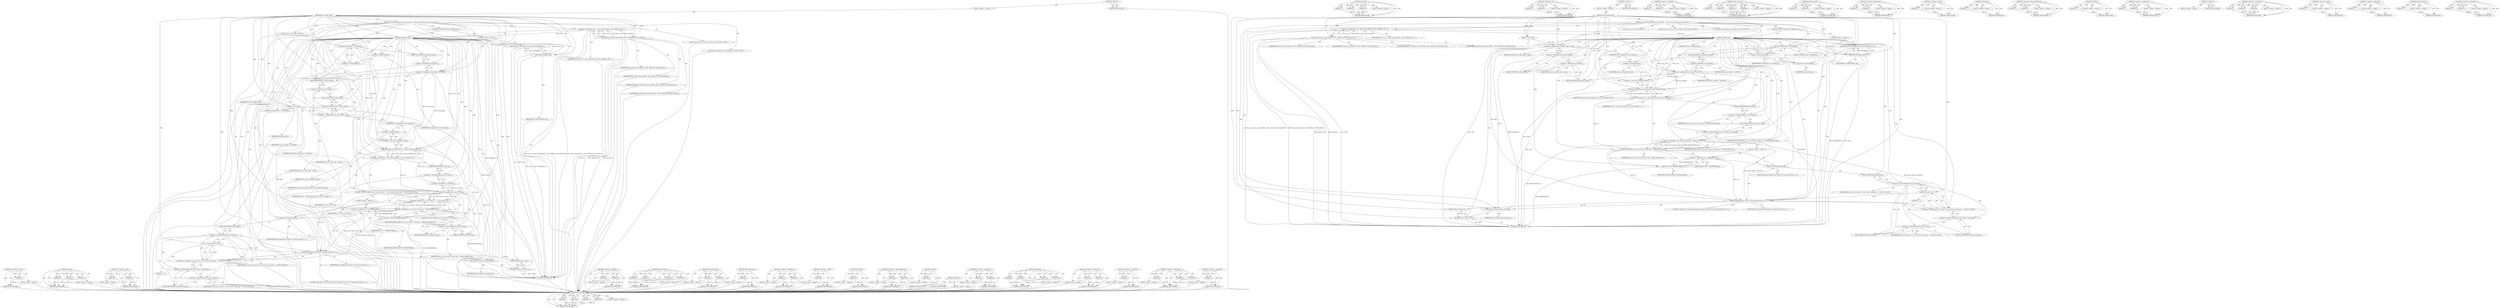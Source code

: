 digraph "&lt;operator&gt;.logicalNot" {
vulnerable_182 [label=<(METHOD,rdsdebug)>];
vulnerable_183 [label=<(PARAM,p1)>];
vulnerable_184 [label=<(PARAM,p2)>];
vulnerable_185 [label=<(PARAM,p3)>];
vulnerable_186 [label=<(PARAM,p4)>];
vulnerable_187 [label=<(BLOCK,&lt;empty&gt;,&lt;empty&gt;)>];
vulnerable_188 [label=<(METHOD_RETURN,ANY)>];
vulnerable_134 [label=<(METHOD,memset)>];
vulnerable_135 [label=<(PARAM,p1)>];
vulnerable_136 [label=<(PARAM,p2)>];
vulnerable_137 [label=<(PARAM,p3)>];
vulnerable_138 [label=<(BLOCK,&lt;empty&gt;,&lt;empty&gt;)>];
vulnerable_139 [label=<(METHOD_RETURN,ANY)>];
vulnerable_158 [label=<(METHOD,&lt;operator&gt;.cast)>];
vulnerable_159 [label=<(PARAM,p1)>];
vulnerable_160 [label=<(PARAM,p2)>];
vulnerable_161 [label=<(BLOCK,&lt;empty&gt;,&lt;empty&gt;)>];
vulnerable_162 [label=<(METHOD_RETURN,ANY)>];
vulnerable_6 [label=<(METHOD,&lt;global&gt;)<SUB>1</SUB>>];
vulnerable_7 [label=<(BLOCK,&lt;empty&gt;,&lt;empty&gt;)<SUB>1</SUB>>];
vulnerable_8 [label=<(METHOD,rds_ib_laddr_check)<SUB>1</SUB>>];
vulnerable_9 [label=<(PARAM,__be32 addr)<SUB>1</SUB>>];
vulnerable_10 [label=<(BLOCK,{
	int ret;
	struct rdma_cm_id *cm_id;
	struct ...,{
	int ret;
	struct rdma_cm_id *cm_id;
	struct ...)<SUB>2</SUB>>];
vulnerable_11 [label="<(LOCAL,int ret: int)<SUB>3</SUB>>"];
vulnerable_12 [label="<(LOCAL,struct rdma_cm_id* cm_id: rdma_cm_id*)<SUB>4</SUB>>"];
vulnerable_13 [label="<(LOCAL,struct sockaddr_in sin: sockaddr_in)<SUB>5</SUB>>"];
vulnerable_14 [label=<(&lt;operator&gt;.assignment,cm_id = rdma_create_id(NULL, NULL, RDMA_PS_TCP,...)<SUB>10</SUB>>];
vulnerable_15 [label=<(IDENTIFIER,cm_id,cm_id = rdma_create_id(NULL, NULL, RDMA_PS_TCP,...)<SUB>10</SUB>>];
vulnerable_16 [label=<(rdma_create_id,rdma_create_id(NULL, NULL, RDMA_PS_TCP, IB_QPT_RC))<SUB>10</SUB>>];
vulnerable_17 [label=<(IDENTIFIER,NULL,rdma_create_id(NULL, NULL, RDMA_PS_TCP, IB_QPT_RC))<SUB>10</SUB>>];
vulnerable_18 [label=<(IDENTIFIER,NULL,rdma_create_id(NULL, NULL, RDMA_PS_TCP, IB_QPT_RC))<SUB>10</SUB>>];
vulnerable_19 [label=<(IDENTIFIER,RDMA_PS_TCP,rdma_create_id(NULL, NULL, RDMA_PS_TCP, IB_QPT_RC))<SUB>10</SUB>>];
vulnerable_20 [label=<(IDENTIFIER,IB_QPT_RC,rdma_create_id(NULL, NULL, RDMA_PS_TCP, IB_QPT_RC))<SUB>10</SUB>>];
vulnerable_21 [label=<(CONTROL_STRUCTURE,IF,if (IS_ERR(cm_id)))<SUB>11</SUB>>];
vulnerable_22 [label=<(IS_ERR,IS_ERR(cm_id))<SUB>11</SUB>>];
vulnerable_23 [label=<(IDENTIFIER,cm_id,IS_ERR(cm_id))<SUB>11</SUB>>];
vulnerable_24 [label=<(BLOCK,&lt;empty&gt;,&lt;empty&gt;)<SUB>12</SUB>>];
vulnerable_25 [label=<(RETURN,return PTR_ERR(cm_id);,return PTR_ERR(cm_id);)<SUB>12</SUB>>];
vulnerable_26 [label=<(PTR_ERR,PTR_ERR(cm_id))<SUB>12</SUB>>];
vulnerable_27 [label=<(IDENTIFIER,cm_id,PTR_ERR(cm_id))<SUB>12</SUB>>];
vulnerable_28 [label=<(memset,memset(&amp;sin, 0, sizeof(sin)))<SUB>14</SUB>>];
vulnerable_29 [label=<(&lt;operator&gt;.addressOf,&amp;sin)<SUB>14</SUB>>];
vulnerable_30 [label=<(IDENTIFIER,sin,memset(&amp;sin, 0, sizeof(sin)))<SUB>14</SUB>>];
vulnerable_31 [label=<(LITERAL,0,memset(&amp;sin, 0, sizeof(sin)))<SUB>14</SUB>>];
vulnerable_32 [label=<(&lt;operator&gt;.sizeOf,sizeof(sin))<SUB>14</SUB>>];
vulnerable_33 [label=<(IDENTIFIER,sin,sizeof(sin))<SUB>14</SUB>>];
vulnerable_34 [label=<(&lt;operator&gt;.assignment,sin.sin_family = AF_INET)<SUB>15</SUB>>];
vulnerable_35 [label=<(&lt;operator&gt;.fieldAccess,sin.sin_family)<SUB>15</SUB>>];
vulnerable_36 [label=<(IDENTIFIER,sin,sin.sin_family = AF_INET)<SUB>15</SUB>>];
vulnerable_37 [label=<(FIELD_IDENTIFIER,sin_family,sin_family)<SUB>15</SUB>>];
vulnerable_38 [label=<(IDENTIFIER,AF_INET,sin.sin_family = AF_INET)<SUB>15</SUB>>];
vulnerable_39 [label=<(&lt;operator&gt;.assignment,sin.sin_addr.s_addr = addr)<SUB>16</SUB>>];
vulnerable_40 [label=<(&lt;operator&gt;.fieldAccess,sin.sin_addr.s_addr)<SUB>16</SUB>>];
vulnerable_41 [label=<(&lt;operator&gt;.fieldAccess,sin.sin_addr)<SUB>16</SUB>>];
vulnerable_42 [label=<(IDENTIFIER,sin,sin.sin_addr.s_addr = addr)<SUB>16</SUB>>];
vulnerable_43 [label=<(FIELD_IDENTIFIER,sin_addr,sin_addr)<SUB>16</SUB>>];
vulnerable_44 [label=<(FIELD_IDENTIFIER,s_addr,s_addr)<SUB>16</SUB>>];
vulnerable_45 [label=<(IDENTIFIER,addr,sin.sin_addr.s_addr = addr)<SUB>16</SUB>>];
vulnerable_46 [label=<(&lt;operator&gt;.assignment,ret = rdma_bind_addr(cm_id, (struct sockaddr *)...)<SUB>19</SUB>>];
vulnerable_47 [label=<(IDENTIFIER,ret,ret = rdma_bind_addr(cm_id, (struct sockaddr *)...)<SUB>19</SUB>>];
vulnerable_48 [label=<(rdma_bind_addr,rdma_bind_addr(cm_id, (struct sockaddr *)&amp;sin))<SUB>19</SUB>>];
vulnerable_49 [label=<(IDENTIFIER,cm_id,rdma_bind_addr(cm_id, (struct sockaddr *)&amp;sin))<SUB>19</SUB>>];
vulnerable_50 [label=<(&lt;operator&gt;.cast,(struct sockaddr *)&amp;sin)<SUB>19</SUB>>];
vulnerable_51 [label=<(UNKNOWN,struct sockaddr *,struct sockaddr *)<SUB>19</SUB>>];
vulnerable_52 [label=<(&lt;operator&gt;.addressOf,&amp;sin)<SUB>19</SUB>>];
vulnerable_53 [label=<(IDENTIFIER,sin,(struct sockaddr *)&amp;sin)<SUB>19</SUB>>];
vulnerable_54 [label=<(CONTROL_STRUCTURE,IF,if (ret || cm_id-&gt;device-&gt;node_type != RDMA_NODE_IB_CA))<SUB>22</SUB>>];
vulnerable_55 [label=<(&lt;operator&gt;.logicalOr,ret || cm_id-&gt;device-&gt;node_type != RDMA_NODE_IB_CA)<SUB>22</SUB>>];
vulnerable_56 [label=<(IDENTIFIER,ret,ret || cm_id-&gt;device-&gt;node_type != RDMA_NODE_IB_CA)<SUB>22</SUB>>];
vulnerable_57 [label=<(&lt;operator&gt;.notEquals,cm_id-&gt;device-&gt;node_type != RDMA_NODE_IB_CA)<SUB>22</SUB>>];
vulnerable_58 [label=<(&lt;operator&gt;.indirectFieldAccess,cm_id-&gt;device-&gt;node_type)<SUB>22</SUB>>];
vulnerable_59 [label=<(&lt;operator&gt;.indirectFieldAccess,cm_id-&gt;device)<SUB>22</SUB>>];
vulnerable_60 [label=<(IDENTIFIER,cm_id,cm_id-&gt;device-&gt;node_type != RDMA_NODE_IB_CA)<SUB>22</SUB>>];
vulnerable_61 [label=<(FIELD_IDENTIFIER,device,device)<SUB>22</SUB>>];
vulnerable_62 [label=<(FIELD_IDENTIFIER,node_type,node_type)<SUB>22</SUB>>];
vulnerable_63 [label=<(IDENTIFIER,RDMA_NODE_IB_CA,cm_id-&gt;device-&gt;node_type != RDMA_NODE_IB_CA)<SUB>22</SUB>>];
vulnerable_64 [label=<(BLOCK,&lt;empty&gt;,&lt;empty&gt;)<SUB>23</SUB>>];
vulnerable_65 [label=<(&lt;operator&gt;.assignment,ret = -EADDRNOTAVAIL)<SUB>23</SUB>>];
vulnerable_66 [label=<(IDENTIFIER,ret,ret = -EADDRNOTAVAIL)<SUB>23</SUB>>];
vulnerable_67 [label=<(&lt;operator&gt;.minus,-EADDRNOTAVAIL)<SUB>23</SUB>>];
vulnerable_68 [label=<(IDENTIFIER,EADDRNOTAVAIL,-EADDRNOTAVAIL)<SUB>23</SUB>>];
vulnerable_69 [label=<(rdsdebug,rdsdebug(&quot;addr %pI4 ret %d node type %d\n&quot;,
		&amp;...)<SUB>25</SUB>>];
vulnerable_70 [label=<(LITERAL,&quot;addr %pI4 ret %d node type %d\n&quot;,rdsdebug(&quot;addr %pI4 ret %d node type %d\n&quot;,
		&amp;...)<SUB>25</SUB>>];
vulnerable_71 [label=<(&lt;operator&gt;.addressOf,&amp;addr)<SUB>26</SUB>>];
vulnerable_72 [label=<(IDENTIFIER,addr,rdsdebug(&quot;addr %pI4 ret %d node type %d\n&quot;,
		&amp;...)<SUB>26</SUB>>];
vulnerable_73 [label=<(IDENTIFIER,ret,rdsdebug(&quot;addr %pI4 ret %d node type %d\n&quot;,
		&amp;...)<SUB>26</SUB>>];
vulnerable_74 [label="<(&lt;operator&gt;.conditional,cm_id-&gt;device ? cm_id-&gt;device-&gt;node_type : -1)<SUB>27</SUB>>"];
vulnerable_75 [label=<(&lt;operator&gt;.indirectFieldAccess,cm_id-&gt;device)<SUB>27</SUB>>];
vulnerable_76 [label="<(IDENTIFIER,cm_id,cm_id-&gt;device ? cm_id-&gt;device-&gt;node_type : -1)<SUB>27</SUB>>"];
vulnerable_77 [label=<(FIELD_IDENTIFIER,device,device)<SUB>27</SUB>>];
vulnerable_78 [label=<(&lt;operator&gt;.indirectFieldAccess,cm_id-&gt;device-&gt;node_type)<SUB>27</SUB>>];
vulnerable_79 [label=<(&lt;operator&gt;.indirectFieldAccess,cm_id-&gt;device)<SUB>27</SUB>>];
vulnerable_80 [label="<(IDENTIFIER,cm_id,cm_id-&gt;device ? cm_id-&gt;device-&gt;node_type : -1)<SUB>27</SUB>>"];
vulnerable_81 [label=<(FIELD_IDENTIFIER,device,device)<SUB>27</SUB>>];
vulnerable_82 [label=<(FIELD_IDENTIFIER,node_type,node_type)<SUB>27</SUB>>];
vulnerable_83 [label=<(&lt;operator&gt;.minus,-1)<SUB>27</SUB>>];
vulnerable_84 [label=<(LITERAL,1,-1)<SUB>27</SUB>>];
vulnerable_85 [label=<(rdma_destroy_id,rdma_destroy_id(cm_id))<SUB>29</SUB>>];
vulnerable_86 [label=<(IDENTIFIER,cm_id,rdma_destroy_id(cm_id))<SUB>29</SUB>>];
vulnerable_87 [label=<(RETURN,return ret;,return ret;)<SUB>31</SUB>>];
vulnerable_88 [label=<(IDENTIFIER,ret,return ret;)<SUB>31</SUB>>];
vulnerable_89 [label=<(METHOD_RETURN,int)<SUB>1</SUB>>];
vulnerable_91 [label=<(METHOD_RETURN,ANY)<SUB>1</SUB>>];
vulnerable_163 [label=<(METHOD,&lt;operator&gt;.logicalOr)>];
vulnerable_164 [label=<(PARAM,p1)>];
vulnerable_165 [label=<(PARAM,p2)>];
vulnerable_166 [label=<(BLOCK,&lt;empty&gt;,&lt;empty&gt;)>];
vulnerable_167 [label=<(METHOD_RETURN,ANY)>];
vulnerable_119 [label=<(METHOD,rdma_create_id)>];
vulnerable_120 [label=<(PARAM,p1)>];
vulnerable_121 [label=<(PARAM,p2)>];
vulnerable_122 [label=<(PARAM,p3)>];
vulnerable_123 [label=<(PARAM,p4)>];
vulnerable_124 [label=<(BLOCK,&lt;empty&gt;,&lt;empty&gt;)>];
vulnerable_125 [label=<(METHOD_RETURN,ANY)>];
vulnerable_153 [label=<(METHOD,rdma_bind_addr)>];
vulnerable_154 [label=<(PARAM,p1)>];
vulnerable_155 [label=<(PARAM,p2)>];
vulnerable_156 [label=<(BLOCK,&lt;empty&gt;,&lt;empty&gt;)>];
vulnerable_157 [label=<(METHOD_RETURN,ANY)>];
vulnerable_148 [label=<(METHOD,&lt;operator&gt;.fieldAccess)>];
vulnerable_149 [label=<(PARAM,p1)>];
vulnerable_150 [label=<(PARAM,p2)>];
vulnerable_151 [label=<(BLOCK,&lt;empty&gt;,&lt;empty&gt;)>];
vulnerable_152 [label=<(METHOD_RETURN,ANY)>];
vulnerable_144 [label=<(METHOD,&lt;operator&gt;.sizeOf)>];
vulnerable_145 [label=<(PARAM,p1)>];
vulnerable_146 [label=<(BLOCK,&lt;empty&gt;,&lt;empty&gt;)>];
vulnerable_147 [label=<(METHOD_RETURN,ANY)>];
vulnerable_130 [label=<(METHOD,PTR_ERR)>];
vulnerable_131 [label=<(PARAM,p1)>];
vulnerable_132 [label=<(BLOCK,&lt;empty&gt;,&lt;empty&gt;)>];
vulnerable_133 [label=<(METHOD_RETURN,ANY)>];
vulnerable_173 [label=<(METHOD,&lt;operator&gt;.indirectFieldAccess)>];
vulnerable_174 [label=<(PARAM,p1)>];
vulnerable_175 [label=<(PARAM,p2)>];
vulnerable_176 [label=<(BLOCK,&lt;empty&gt;,&lt;empty&gt;)>];
vulnerable_177 [label=<(METHOD_RETURN,ANY)>];
vulnerable_126 [label=<(METHOD,IS_ERR)>];
vulnerable_127 [label=<(PARAM,p1)>];
vulnerable_128 [label=<(BLOCK,&lt;empty&gt;,&lt;empty&gt;)>];
vulnerable_129 [label=<(METHOD_RETURN,ANY)>];
vulnerable_114 [label=<(METHOD,&lt;operator&gt;.assignment)>];
vulnerable_115 [label=<(PARAM,p1)>];
vulnerable_116 [label=<(PARAM,p2)>];
vulnerable_117 [label=<(BLOCK,&lt;empty&gt;,&lt;empty&gt;)>];
vulnerable_118 [label=<(METHOD_RETURN,ANY)>];
vulnerable_108 [label=<(METHOD,&lt;global&gt;)<SUB>1</SUB>>];
vulnerable_109 [label=<(BLOCK,&lt;empty&gt;,&lt;empty&gt;)>];
vulnerable_110 [label=<(METHOD_RETURN,ANY)>];
vulnerable_189 [label=<(METHOD,&lt;operator&gt;.conditional)>];
vulnerable_190 [label=<(PARAM,p1)>];
vulnerable_191 [label=<(PARAM,p2)>];
vulnerable_192 [label=<(PARAM,p3)>];
vulnerable_193 [label=<(BLOCK,&lt;empty&gt;,&lt;empty&gt;)>];
vulnerable_194 [label=<(METHOD_RETURN,ANY)>];
vulnerable_178 [label=<(METHOD,&lt;operator&gt;.minus)>];
vulnerable_179 [label=<(PARAM,p1)>];
vulnerable_180 [label=<(BLOCK,&lt;empty&gt;,&lt;empty&gt;)>];
vulnerable_181 [label=<(METHOD_RETURN,ANY)>];
vulnerable_140 [label=<(METHOD,&lt;operator&gt;.addressOf)>];
vulnerable_141 [label=<(PARAM,p1)>];
vulnerable_142 [label=<(BLOCK,&lt;empty&gt;,&lt;empty&gt;)>];
vulnerable_143 [label=<(METHOD_RETURN,ANY)>];
vulnerable_195 [label=<(METHOD,rdma_destroy_id)>];
vulnerable_196 [label=<(PARAM,p1)>];
vulnerable_197 [label=<(BLOCK,&lt;empty&gt;,&lt;empty&gt;)>];
vulnerable_198 [label=<(METHOD_RETURN,ANY)>];
vulnerable_168 [label=<(METHOD,&lt;operator&gt;.notEquals)>];
vulnerable_169 [label=<(PARAM,p1)>];
vulnerable_170 [label=<(PARAM,p2)>];
vulnerable_171 [label=<(BLOCK,&lt;empty&gt;,&lt;empty&gt;)>];
vulnerable_172 [label=<(METHOD_RETURN,ANY)>];
fixed_187 [label=<(METHOD,&lt;operator&gt;.minus)>];
fixed_188 [label=<(PARAM,p1)>];
fixed_189 [label=<(BLOCK,&lt;empty&gt;,&lt;empty&gt;)>];
fixed_190 [label=<(METHOD_RETURN,ANY)>];
fixed_139 [label=<(METHOD,memset)>];
fixed_140 [label=<(PARAM,p1)>];
fixed_141 [label=<(PARAM,p2)>];
fixed_142 [label=<(PARAM,p3)>];
fixed_143 [label=<(BLOCK,&lt;empty&gt;,&lt;empty&gt;)>];
fixed_144 [label=<(METHOD_RETURN,ANY)>];
fixed_163 [label=<(METHOD,&lt;operator&gt;.cast)>];
fixed_164 [label=<(PARAM,p1)>];
fixed_165 [label=<(PARAM,p2)>];
fixed_166 [label=<(BLOCK,&lt;empty&gt;,&lt;empty&gt;)>];
fixed_167 [label=<(METHOD_RETURN,ANY)>];
fixed_6 [label=<(METHOD,&lt;global&gt;)<SUB>1</SUB>>];
fixed_7 [label=<(BLOCK,&lt;empty&gt;,&lt;empty&gt;)<SUB>1</SUB>>];
fixed_8 [label=<(METHOD,rds_ib_laddr_check)<SUB>1</SUB>>];
fixed_9 [label=<(PARAM,__be32 addr)<SUB>1</SUB>>];
fixed_10 [label=<(BLOCK,{
	int ret;
	struct rdma_cm_id *cm_id;
	struct ...,{
	int ret;
	struct rdma_cm_id *cm_id;
	struct ...)<SUB>2</SUB>>];
fixed_11 [label="<(LOCAL,int ret: int)<SUB>3</SUB>>"];
fixed_12 [label="<(LOCAL,struct rdma_cm_id* cm_id: rdma_cm_id*)<SUB>4</SUB>>"];
fixed_13 [label="<(LOCAL,struct sockaddr_in sin: sockaddr_in)<SUB>5</SUB>>"];
fixed_14 [label=<(&lt;operator&gt;.assignment,cm_id = rdma_create_id(NULL, NULL, RDMA_PS_TCP,...)<SUB>10</SUB>>];
fixed_15 [label=<(IDENTIFIER,cm_id,cm_id = rdma_create_id(NULL, NULL, RDMA_PS_TCP,...)<SUB>10</SUB>>];
fixed_16 [label=<(rdma_create_id,rdma_create_id(NULL, NULL, RDMA_PS_TCP, IB_QPT_RC))<SUB>10</SUB>>];
fixed_17 [label=<(IDENTIFIER,NULL,rdma_create_id(NULL, NULL, RDMA_PS_TCP, IB_QPT_RC))<SUB>10</SUB>>];
fixed_18 [label=<(IDENTIFIER,NULL,rdma_create_id(NULL, NULL, RDMA_PS_TCP, IB_QPT_RC))<SUB>10</SUB>>];
fixed_19 [label=<(IDENTIFIER,RDMA_PS_TCP,rdma_create_id(NULL, NULL, RDMA_PS_TCP, IB_QPT_RC))<SUB>10</SUB>>];
fixed_20 [label=<(IDENTIFIER,IB_QPT_RC,rdma_create_id(NULL, NULL, RDMA_PS_TCP, IB_QPT_RC))<SUB>10</SUB>>];
fixed_21 [label=<(CONTROL_STRUCTURE,IF,if (IS_ERR(cm_id)))<SUB>11</SUB>>];
fixed_22 [label=<(IS_ERR,IS_ERR(cm_id))<SUB>11</SUB>>];
fixed_23 [label=<(IDENTIFIER,cm_id,IS_ERR(cm_id))<SUB>11</SUB>>];
fixed_24 [label=<(BLOCK,&lt;empty&gt;,&lt;empty&gt;)<SUB>12</SUB>>];
fixed_25 [label=<(RETURN,return PTR_ERR(cm_id);,return PTR_ERR(cm_id);)<SUB>12</SUB>>];
fixed_26 [label=<(PTR_ERR,PTR_ERR(cm_id))<SUB>12</SUB>>];
fixed_27 [label=<(IDENTIFIER,cm_id,PTR_ERR(cm_id))<SUB>12</SUB>>];
fixed_28 [label=<(memset,memset(&amp;sin, 0, sizeof(sin)))<SUB>14</SUB>>];
fixed_29 [label=<(&lt;operator&gt;.addressOf,&amp;sin)<SUB>14</SUB>>];
fixed_30 [label=<(IDENTIFIER,sin,memset(&amp;sin, 0, sizeof(sin)))<SUB>14</SUB>>];
fixed_31 [label=<(LITERAL,0,memset(&amp;sin, 0, sizeof(sin)))<SUB>14</SUB>>];
fixed_32 [label=<(&lt;operator&gt;.sizeOf,sizeof(sin))<SUB>14</SUB>>];
fixed_33 [label=<(IDENTIFIER,sin,sizeof(sin))<SUB>14</SUB>>];
fixed_34 [label=<(&lt;operator&gt;.assignment,sin.sin_family = AF_INET)<SUB>15</SUB>>];
fixed_35 [label=<(&lt;operator&gt;.fieldAccess,sin.sin_family)<SUB>15</SUB>>];
fixed_36 [label=<(IDENTIFIER,sin,sin.sin_family = AF_INET)<SUB>15</SUB>>];
fixed_37 [label=<(FIELD_IDENTIFIER,sin_family,sin_family)<SUB>15</SUB>>];
fixed_38 [label=<(IDENTIFIER,AF_INET,sin.sin_family = AF_INET)<SUB>15</SUB>>];
fixed_39 [label=<(&lt;operator&gt;.assignment,sin.sin_addr.s_addr = addr)<SUB>16</SUB>>];
fixed_40 [label=<(&lt;operator&gt;.fieldAccess,sin.sin_addr.s_addr)<SUB>16</SUB>>];
fixed_41 [label=<(&lt;operator&gt;.fieldAccess,sin.sin_addr)<SUB>16</SUB>>];
fixed_42 [label=<(IDENTIFIER,sin,sin.sin_addr.s_addr = addr)<SUB>16</SUB>>];
fixed_43 [label=<(FIELD_IDENTIFIER,sin_addr,sin_addr)<SUB>16</SUB>>];
fixed_44 [label=<(FIELD_IDENTIFIER,s_addr,s_addr)<SUB>16</SUB>>];
fixed_45 [label=<(IDENTIFIER,addr,sin.sin_addr.s_addr = addr)<SUB>16</SUB>>];
fixed_46 [label=<(&lt;operator&gt;.assignment,ret = rdma_bind_addr(cm_id, (struct sockaddr *)...)<SUB>19</SUB>>];
fixed_47 [label=<(IDENTIFIER,ret,ret = rdma_bind_addr(cm_id, (struct sockaddr *)...)<SUB>19</SUB>>];
fixed_48 [label=<(rdma_bind_addr,rdma_bind_addr(cm_id, (struct sockaddr *)&amp;sin))<SUB>19</SUB>>];
fixed_49 [label=<(IDENTIFIER,cm_id,rdma_bind_addr(cm_id, (struct sockaddr *)&amp;sin))<SUB>19</SUB>>];
fixed_50 [label=<(&lt;operator&gt;.cast,(struct sockaddr *)&amp;sin)<SUB>19</SUB>>];
fixed_51 [label=<(UNKNOWN,struct sockaddr *,struct sockaddr *)<SUB>19</SUB>>];
fixed_52 [label=<(&lt;operator&gt;.addressOf,&amp;sin)<SUB>19</SUB>>];
fixed_53 [label=<(IDENTIFIER,sin,(struct sockaddr *)&amp;sin)<SUB>19</SUB>>];
fixed_54 [label=<(CONTROL_STRUCTURE,IF,if (ret || !cm_id-&gt;device ||
	    cm_id-&gt;device-&gt;node_type != RDMA_NODE_IB_CA))<SUB>22</SUB>>];
fixed_55 [label=<(&lt;operator&gt;.logicalOr,ret || !cm_id-&gt;device ||
	    cm_id-&gt;device-&gt;no...)<SUB>22</SUB>>];
fixed_56 [label=<(&lt;operator&gt;.logicalOr,ret || !cm_id-&gt;device)<SUB>22</SUB>>];
fixed_57 [label=<(IDENTIFIER,ret,ret || !cm_id-&gt;device)<SUB>22</SUB>>];
fixed_58 [label=<(&lt;operator&gt;.logicalNot,!cm_id-&gt;device)<SUB>22</SUB>>];
fixed_59 [label=<(&lt;operator&gt;.indirectFieldAccess,cm_id-&gt;device)<SUB>22</SUB>>];
fixed_60 [label=<(IDENTIFIER,cm_id,!cm_id-&gt;device)<SUB>22</SUB>>];
fixed_61 [label=<(FIELD_IDENTIFIER,device,device)<SUB>22</SUB>>];
fixed_62 [label=<(&lt;operator&gt;.notEquals,cm_id-&gt;device-&gt;node_type != RDMA_NODE_IB_CA)<SUB>23</SUB>>];
fixed_63 [label=<(&lt;operator&gt;.indirectFieldAccess,cm_id-&gt;device-&gt;node_type)<SUB>23</SUB>>];
fixed_64 [label=<(&lt;operator&gt;.indirectFieldAccess,cm_id-&gt;device)<SUB>23</SUB>>];
fixed_65 [label=<(IDENTIFIER,cm_id,cm_id-&gt;device-&gt;node_type != RDMA_NODE_IB_CA)<SUB>23</SUB>>];
fixed_66 [label=<(FIELD_IDENTIFIER,device,device)<SUB>23</SUB>>];
fixed_67 [label=<(FIELD_IDENTIFIER,node_type,node_type)<SUB>23</SUB>>];
fixed_68 [label=<(IDENTIFIER,RDMA_NODE_IB_CA,cm_id-&gt;device-&gt;node_type != RDMA_NODE_IB_CA)<SUB>23</SUB>>];
fixed_69 [label=<(BLOCK,&lt;empty&gt;,&lt;empty&gt;)<SUB>24</SUB>>];
fixed_70 [label=<(&lt;operator&gt;.assignment,ret = -EADDRNOTAVAIL)<SUB>24</SUB>>];
fixed_71 [label=<(IDENTIFIER,ret,ret = -EADDRNOTAVAIL)<SUB>24</SUB>>];
fixed_72 [label=<(&lt;operator&gt;.minus,-EADDRNOTAVAIL)<SUB>24</SUB>>];
fixed_73 [label=<(IDENTIFIER,EADDRNOTAVAIL,-EADDRNOTAVAIL)<SUB>24</SUB>>];
fixed_74 [label=<(rdsdebug,rdsdebug(&quot;addr %pI4 ret %d node type %d\n&quot;,
		&amp;...)<SUB>26</SUB>>];
fixed_75 [label=<(LITERAL,&quot;addr %pI4 ret %d node type %d\n&quot;,rdsdebug(&quot;addr %pI4 ret %d node type %d\n&quot;,
		&amp;...)<SUB>26</SUB>>];
fixed_76 [label=<(&lt;operator&gt;.addressOf,&amp;addr)<SUB>27</SUB>>];
fixed_77 [label=<(IDENTIFIER,addr,rdsdebug(&quot;addr %pI4 ret %d node type %d\n&quot;,
		&amp;...)<SUB>27</SUB>>];
fixed_78 [label=<(IDENTIFIER,ret,rdsdebug(&quot;addr %pI4 ret %d node type %d\n&quot;,
		&amp;...)<SUB>27</SUB>>];
fixed_79 [label="<(&lt;operator&gt;.conditional,cm_id-&gt;device ? cm_id-&gt;device-&gt;node_type : -1)<SUB>28</SUB>>"];
fixed_80 [label=<(&lt;operator&gt;.indirectFieldAccess,cm_id-&gt;device)<SUB>28</SUB>>];
fixed_81 [label="<(IDENTIFIER,cm_id,cm_id-&gt;device ? cm_id-&gt;device-&gt;node_type : -1)<SUB>28</SUB>>"];
fixed_82 [label=<(FIELD_IDENTIFIER,device,device)<SUB>28</SUB>>];
fixed_83 [label=<(&lt;operator&gt;.indirectFieldAccess,cm_id-&gt;device-&gt;node_type)<SUB>28</SUB>>];
fixed_84 [label=<(&lt;operator&gt;.indirectFieldAccess,cm_id-&gt;device)<SUB>28</SUB>>];
fixed_85 [label="<(IDENTIFIER,cm_id,cm_id-&gt;device ? cm_id-&gt;device-&gt;node_type : -1)<SUB>28</SUB>>"];
fixed_86 [label=<(FIELD_IDENTIFIER,device,device)<SUB>28</SUB>>];
fixed_87 [label=<(FIELD_IDENTIFIER,node_type,node_type)<SUB>28</SUB>>];
fixed_88 [label=<(&lt;operator&gt;.minus,-1)<SUB>28</SUB>>];
fixed_89 [label=<(LITERAL,1,-1)<SUB>28</SUB>>];
fixed_90 [label=<(rdma_destroy_id,rdma_destroy_id(cm_id))<SUB>30</SUB>>];
fixed_91 [label=<(IDENTIFIER,cm_id,rdma_destroy_id(cm_id))<SUB>30</SUB>>];
fixed_92 [label=<(RETURN,return ret;,return ret;)<SUB>32</SUB>>];
fixed_93 [label=<(IDENTIFIER,ret,return ret;)<SUB>32</SUB>>];
fixed_94 [label=<(METHOD_RETURN,int)<SUB>1</SUB>>];
fixed_96 [label=<(METHOD_RETURN,ANY)<SUB>1</SUB>>];
fixed_168 [label=<(METHOD,&lt;operator&gt;.logicalOr)>];
fixed_169 [label=<(PARAM,p1)>];
fixed_170 [label=<(PARAM,p2)>];
fixed_171 [label=<(BLOCK,&lt;empty&gt;,&lt;empty&gt;)>];
fixed_172 [label=<(METHOD_RETURN,ANY)>];
fixed_124 [label=<(METHOD,rdma_create_id)>];
fixed_125 [label=<(PARAM,p1)>];
fixed_126 [label=<(PARAM,p2)>];
fixed_127 [label=<(PARAM,p3)>];
fixed_128 [label=<(PARAM,p4)>];
fixed_129 [label=<(BLOCK,&lt;empty&gt;,&lt;empty&gt;)>];
fixed_130 [label=<(METHOD_RETURN,ANY)>];
fixed_158 [label=<(METHOD,rdma_bind_addr)>];
fixed_159 [label=<(PARAM,p1)>];
fixed_160 [label=<(PARAM,p2)>];
fixed_161 [label=<(BLOCK,&lt;empty&gt;,&lt;empty&gt;)>];
fixed_162 [label=<(METHOD_RETURN,ANY)>];
fixed_204 [label=<(METHOD,rdma_destroy_id)>];
fixed_205 [label=<(PARAM,p1)>];
fixed_206 [label=<(BLOCK,&lt;empty&gt;,&lt;empty&gt;)>];
fixed_207 [label=<(METHOD_RETURN,ANY)>];
fixed_153 [label=<(METHOD,&lt;operator&gt;.fieldAccess)>];
fixed_154 [label=<(PARAM,p1)>];
fixed_155 [label=<(PARAM,p2)>];
fixed_156 [label=<(BLOCK,&lt;empty&gt;,&lt;empty&gt;)>];
fixed_157 [label=<(METHOD_RETURN,ANY)>];
fixed_149 [label=<(METHOD,&lt;operator&gt;.sizeOf)>];
fixed_150 [label=<(PARAM,p1)>];
fixed_151 [label=<(BLOCK,&lt;empty&gt;,&lt;empty&gt;)>];
fixed_152 [label=<(METHOD_RETURN,ANY)>];
fixed_135 [label=<(METHOD,PTR_ERR)>];
fixed_136 [label=<(PARAM,p1)>];
fixed_137 [label=<(BLOCK,&lt;empty&gt;,&lt;empty&gt;)>];
fixed_138 [label=<(METHOD_RETURN,ANY)>];
fixed_177 [label=<(METHOD,&lt;operator&gt;.indirectFieldAccess)>];
fixed_178 [label=<(PARAM,p1)>];
fixed_179 [label=<(PARAM,p2)>];
fixed_180 [label=<(BLOCK,&lt;empty&gt;,&lt;empty&gt;)>];
fixed_181 [label=<(METHOD_RETURN,ANY)>];
fixed_131 [label=<(METHOD,IS_ERR)>];
fixed_132 [label=<(PARAM,p1)>];
fixed_133 [label=<(BLOCK,&lt;empty&gt;,&lt;empty&gt;)>];
fixed_134 [label=<(METHOD_RETURN,ANY)>];
fixed_119 [label=<(METHOD,&lt;operator&gt;.assignment)>];
fixed_120 [label=<(PARAM,p1)>];
fixed_121 [label=<(PARAM,p2)>];
fixed_122 [label=<(BLOCK,&lt;empty&gt;,&lt;empty&gt;)>];
fixed_123 [label=<(METHOD_RETURN,ANY)>];
fixed_113 [label=<(METHOD,&lt;global&gt;)<SUB>1</SUB>>];
fixed_114 [label=<(BLOCK,&lt;empty&gt;,&lt;empty&gt;)>];
fixed_115 [label=<(METHOD_RETURN,ANY)>];
fixed_191 [label=<(METHOD,rdsdebug)>];
fixed_192 [label=<(PARAM,p1)>];
fixed_193 [label=<(PARAM,p2)>];
fixed_194 [label=<(PARAM,p3)>];
fixed_195 [label=<(PARAM,p4)>];
fixed_196 [label=<(BLOCK,&lt;empty&gt;,&lt;empty&gt;)>];
fixed_197 [label=<(METHOD_RETURN,ANY)>];
fixed_182 [label=<(METHOD,&lt;operator&gt;.notEquals)>];
fixed_183 [label=<(PARAM,p1)>];
fixed_184 [label=<(PARAM,p2)>];
fixed_185 [label=<(BLOCK,&lt;empty&gt;,&lt;empty&gt;)>];
fixed_186 [label=<(METHOD_RETURN,ANY)>];
fixed_145 [label=<(METHOD,&lt;operator&gt;.addressOf)>];
fixed_146 [label=<(PARAM,p1)>];
fixed_147 [label=<(BLOCK,&lt;empty&gt;,&lt;empty&gt;)>];
fixed_148 [label=<(METHOD_RETURN,ANY)>];
fixed_198 [label=<(METHOD,&lt;operator&gt;.conditional)>];
fixed_199 [label=<(PARAM,p1)>];
fixed_200 [label=<(PARAM,p2)>];
fixed_201 [label=<(PARAM,p3)>];
fixed_202 [label=<(BLOCK,&lt;empty&gt;,&lt;empty&gt;)>];
fixed_203 [label=<(METHOD_RETURN,ANY)>];
fixed_173 [label=<(METHOD,&lt;operator&gt;.logicalNot)>];
fixed_174 [label=<(PARAM,p1)>];
fixed_175 [label=<(BLOCK,&lt;empty&gt;,&lt;empty&gt;)>];
fixed_176 [label=<(METHOD_RETURN,ANY)>];
vulnerable_182 -> vulnerable_183  [key=0, label="AST: "];
vulnerable_182 -> vulnerable_183  [key=1, label="DDG: "];
vulnerable_182 -> vulnerable_187  [key=0, label="AST: "];
vulnerable_182 -> vulnerable_184  [key=0, label="AST: "];
vulnerable_182 -> vulnerable_184  [key=1, label="DDG: "];
vulnerable_182 -> vulnerable_188  [key=0, label="AST: "];
vulnerable_182 -> vulnerable_188  [key=1, label="CFG: "];
vulnerable_182 -> vulnerable_185  [key=0, label="AST: "];
vulnerable_182 -> vulnerable_185  [key=1, label="DDG: "];
vulnerable_182 -> vulnerable_186  [key=0, label="AST: "];
vulnerable_182 -> vulnerable_186  [key=1, label="DDG: "];
vulnerable_183 -> vulnerable_188  [key=0, label="DDG: p1"];
vulnerable_184 -> vulnerable_188  [key=0, label="DDG: p2"];
vulnerable_185 -> vulnerable_188  [key=0, label="DDG: p3"];
vulnerable_186 -> vulnerable_188  [key=0, label="DDG: p4"];
vulnerable_134 -> vulnerable_135  [key=0, label="AST: "];
vulnerable_134 -> vulnerable_135  [key=1, label="DDG: "];
vulnerable_134 -> vulnerable_138  [key=0, label="AST: "];
vulnerable_134 -> vulnerable_136  [key=0, label="AST: "];
vulnerable_134 -> vulnerable_136  [key=1, label="DDG: "];
vulnerable_134 -> vulnerable_139  [key=0, label="AST: "];
vulnerable_134 -> vulnerable_139  [key=1, label="CFG: "];
vulnerable_134 -> vulnerable_137  [key=0, label="AST: "];
vulnerable_134 -> vulnerable_137  [key=1, label="DDG: "];
vulnerable_135 -> vulnerable_139  [key=0, label="DDG: p1"];
vulnerable_136 -> vulnerable_139  [key=0, label="DDG: p2"];
vulnerable_137 -> vulnerable_139  [key=0, label="DDG: p3"];
vulnerable_158 -> vulnerable_159  [key=0, label="AST: "];
vulnerable_158 -> vulnerable_159  [key=1, label="DDG: "];
vulnerable_158 -> vulnerable_161  [key=0, label="AST: "];
vulnerable_158 -> vulnerable_160  [key=0, label="AST: "];
vulnerable_158 -> vulnerable_160  [key=1, label="DDG: "];
vulnerable_158 -> vulnerable_162  [key=0, label="AST: "];
vulnerable_158 -> vulnerable_162  [key=1, label="CFG: "];
vulnerable_159 -> vulnerable_162  [key=0, label="DDG: p1"];
vulnerable_160 -> vulnerable_162  [key=0, label="DDG: p2"];
vulnerable_6 -> vulnerable_7  [key=0, label="AST: "];
vulnerable_6 -> vulnerable_91  [key=0, label="AST: "];
vulnerable_6 -> vulnerable_91  [key=1, label="CFG: "];
vulnerable_7 -> vulnerable_8  [key=0, label="AST: "];
vulnerable_8 -> vulnerable_9  [key=0, label="AST: "];
vulnerable_8 -> vulnerable_9  [key=1, label="DDG: "];
vulnerable_8 -> vulnerable_10  [key=0, label="AST: "];
vulnerable_8 -> vulnerable_89  [key=0, label="AST: "];
vulnerable_8 -> vulnerable_16  [key=0, label="CFG: "];
vulnerable_8 -> vulnerable_16  [key=1, label="DDG: "];
vulnerable_8 -> vulnerable_34  [key=0, label="DDG: "];
vulnerable_8 -> vulnerable_39  [key=0, label="DDG: "];
vulnerable_8 -> vulnerable_28  [key=0, label="DDG: "];
vulnerable_8 -> vulnerable_69  [key=0, label="DDG: "];
vulnerable_8 -> vulnerable_85  [key=0, label="DDG: "];
vulnerable_8 -> vulnerable_88  [key=0, label="DDG: "];
vulnerable_8 -> vulnerable_22  [key=0, label="DDG: "];
vulnerable_8 -> vulnerable_48  [key=0, label="DDG: "];
vulnerable_8 -> vulnerable_55  [key=0, label="DDG: "];
vulnerable_8 -> vulnerable_50  [key=0, label="DDG: "];
vulnerable_8 -> vulnerable_57  [key=0, label="DDG: "];
vulnerable_8 -> vulnerable_83  [key=0, label="DDG: "];
vulnerable_8 -> vulnerable_26  [key=0, label="DDG: "];
vulnerable_8 -> vulnerable_67  [key=0, label="DDG: "];
vulnerable_9 -> vulnerable_89  [key=0, label="DDG: addr"];
vulnerable_9 -> vulnerable_39  [key=0, label="DDG: addr"];
vulnerable_9 -> vulnerable_69  [key=0, label="DDG: addr"];
vulnerable_10 -> vulnerable_11  [key=0, label="AST: "];
vulnerable_10 -> vulnerable_12  [key=0, label="AST: "];
vulnerable_10 -> vulnerable_13  [key=0, label="AST: "];
vulnerable_10 -> vulnerable_14  [key=0, label="AST: "];
vulnerable_10 -> vulnerable_21  [key=0, label="AST: "];
vulnerable_10 -> vulnerable_28  [key=0, label="AST: "];
vulnerable_10 -> vulnerable_34  [key=0, label="AST: "];
vulnerable_10 -> vulnerable_39  [key=0, label="AST: "];
vulnerable_10 -> vulnerable_46  [key=0, label="AST: "];
vulnerable_10 -> vulnerable_54  [key=0, label="AST: "];
vulnerable_10 -> vulnerable_69  [key=0, label="AST: "];
vulnerable_10 -> vulnerable_85  [key=0, label="AST: "];
vulnerable_10 -> vulnerable_87  [key=0, label="AST: "];
vulnerable_14 -> vulnerable_15  [key=0, label="AST: "];
vulnerable_14 -> vulnerable_16  [key=0, label="AST: "];
vulnerable_14 -> vulnerable_22  [key=0, label="CFG: "];
vulnerable_14 -> vulnerable_22  [key=1, label="DDG: cm_id"];
vulnerable_14 -> vulnerable_89  [key=0, label="DDG: rdma_create_id(NULL, NULL, RDMA_PS_TCP, IB_QPT_RC)"];
vulnerable_14 -> vulnerable_89  [key=1, label="DDG: cm_id = rdma_create_id(NULL, NULL, RDMA_PS_TCP, IB_QPT_RC)"];
vulnerable_16 -> vulnerable_17  [key=0, label="AST: "];
vulnerable_16 -> vulnerable_18  [key=0, label="AST: "];
vulnerable_16 -> vulnerable_19  [key=0, label="AST: "];
vulnerable_16 -> vulnerable_20  [key=0, label="AST: "];
vulnerable_16 -> vulnerable_14  [key=0, label="CFG: "];
vulnerable_16 -> vulnerable_14  [key=1, label="DDG: NULL"];
vulnerable_16 -> vulnerable_14  [key=2, label="DDG: RDMA_PS_TCP"];
vulnerable_16 -> vulnerable_14  [key=3, label="DDG: IB_QPT_RC"];
vulnerable_16 -> vulnerable_89  [key=0, label="DDG: NULL"];
vulnerable_16 -> vulnerable_89  [key=1, label="DDG: RDMA_PS_TCP"];
vulnerable_16 -> vulnerable_89  [key=2, label="DDG: IB_QPT_RC"];
vulnerable_21 -> vulnerable_22  [key=0, label="AST: "];
vulnerable_21 -> vulnerable_24  [key=0, label="AST: "];
vulnerable_22 -> vulnerable_23  [key=0, label="AST: "];
vulnerable_22 -> vulnerable_26  [key=0, label="CFG: "];
vulnerable_22 -> vulnerable_26  [key=1, label="DDG: cm_id"];
vulnerable_22 -> vulnerable_26  [key=2, label="CDG: "];
vulnerable_22 -> vulnerable_29  [key=0, label="CFG: "];
vulnerable_22 -> vulnerable_29  [key=1, label="CDG: "];
vulnerable_22 -> vulnerable_89  [key=0, label="DDG: IS_ERR(cm_id)"];
vulnerable_22 -> vulnerable_48  [key=0, label="DDG: cm_id"];
vulnerable_22 -> vulnerable_48  [key=1, label="CDG: "];
vulnerable_22 -> vulnerable_34  [key=0, label="CDG: "];
vulnerable_22 -> vulnerable_32  [key=0, label="CDG: "];
vulnerable_22 -> vulnerable_77  [key=0, label="CDG: "];
vulnerable_22 -> vulnerable_51  [key=0, label="CDG: "];
vulnerable_22 -> vulnerable_28  [key=0, label="CDG: "];
vulnerable_22 -> vulnerable_75  [key=0, label="CDG: "];
vulnerable_22 -> vulnerable_52  [key=0, label="CDG: "];
vulnerable_22 -> vulnerable_37  [key=0, label="CDG: "];
vulnerable_22 -> vulnerable_46  [key=0, label="CDG: "];
vulnerable_22 -> vulnerable_85  [key=0, label="CDG: "];
vulnerable_22 -> vulnerable_25  [key=0, label="CDG: "];
vulnerable_22 -> vulnerable_69  [key=0, label="CDG: "];
vulnerable_22 -> vulnerable_74  [key=0, label="CDG: "];
vulnerable_22 -> vulnerable_40  [key=0, label="CDG: "];
vulnerable_22 -> vulnerable_50  [key=0, label="CDG: "];
vulnerable_22 -> vulnerable_87  [key=0, label="CDG: "];
vulnerable_22 -> vulnerable_44  [key=0, label="CDG: "];
vulnerable_22 -> vulnerable_35  [key=0, label="CDG: "];
vulnerable_22 -> vulnerable_43  [key=0, label="CDG: "];
vulnerable_22 -> vulnerable_71  [key=0, label="CDG: "];
vulnerable_22 -> vulnerable_41  [key=0, label="CDG: "];
vulnerable_22 -> vulnerable_55  [key=0, label="CDG: "];
vulnerable_22 -> vulnerable_39  [key=0, label="CDG: "];
vulnerable_22 -> vulnerable_57  [key=0, label="CDG: "];
vulnerable_22 -> vulnerable_59  [key=0, label="CDG: "];
vulnerable_22 -> vulnerable_58  [key=0, label="CDG: "];
vulnerable_22 -> vulnerable_61  [key=0, label="CDG: "];
vulnerable_22 -> vulnerable_62  [key=0, label="CDG: "];
vulnerable_24 -> vulnerable_25  [key=0, label="AST: "];
vulnerable_25 -> vulnerable_26  [key=0, label="AST: "];
vulnerable_25 -> vulnerable_89  [key=0, label="CFG: "];
vulnerable_25 -> vulnerable_89  [key=1, label="DDG: &lt;RET&gt;"];
vulnerable_26 -> vulnerable_27  [key=0, label="AST: "];
vulnerable_26 -> vulnerable_25  [key=0, label="CFG: "];
vulnerable_26 -> vulnerable_25  [key=1, label="DDG: PTR_ERR(cm_id)"];
vulnerable_26 -> vulnerable_89  [key=0, label="DDG: cm_id"];
vulnerable_26 -> vulnerable_89  [key=1, label="DDG: PTR_ERR(cm_id)"];
vulnerable_28 -> vulnerable_29  [key=0, label="AST: "];
vulnerable_28 -> vulnerable_31  [key=0, label="AST: "];
vulnerable_28 -> vulnerable_32  [key=0, label="AST: "];
vulnerable_28 -> vulnerable_37  [key=0, label="CFG: "];
vulnerable_28 -> vulnerable_48  [key=0, label="DDG: &amp;sin"];
vulnerable_28 -> vulnerable_50  [key=0, label="DDG: &amp;sin"];
vulnerable_29 -> vulnerable_30  [key=0, label="AST: "];
vulnerable_29 -> vulnerable_32  [key=0, label="CFG: "];
vulnerable_32 -> vulnerable_33  [key=0, label="AST: "];
vulnerable_32 -> vulnerable_28  [key=0, label="CFG: "];
vulnerable_34 -> vulnerable_35  [key=0, label="AST: "];
vulnerable_34 -> vulnerable_38  [key=0, label="AST: "];
vulnerable_34 -> vulnerable_43  [key=0, label="CFG: "];
vulnerable_34 -> vulnerable_89  [key=0, label="DDG: AF_INET"];
vulnerable_34 -> vulnerable_48  [key=0, label="DDG: sin.sin_family"];
vulnerable_34 -> vulnerable_50  [key=0, label="DDG: sin.sin_family"];
vulnerable_35 -> vulnerable_36  [key=0, label="AST: "];
vulnerable_35 -> vulnerable_37  [key=0, label="AST: "];
vulnerable_35 -> vulnerable_34  [key=0, label="CFG: "];
vulnerable_37 -> vulnerable_35  [key=0, label="CFG: "];
vulnerable_39 -> vulnerable_40  [key=0, label="AST: "];
vulnerable_39 -> vulnerable_45  [key=0, label="AST: "];
vulnerable_39 -> vulnerable_51  [key=0, label="CFG: "];
vulnerable_40 -> vulnerable_41  [key=0, label="AST: "];
vulnerable_40 -> vulnerable_44  [key=0, label="AST: "];
vulnerable_40 -> vulnerable_39  [key=0, label="CFG: "];
vulnerable_41 -> vulnerable_42  [key=0, label="AST: "];
vulnerable_41 -> vulnerable_43  [key=0, label="AST: "];
vulnerable_41 -> vulnerable_44  [key=0, label="CFG: "];
vulnerable_43 -> vulnerable_41  [key=0, label="CFG: "];
vulnerable_44 -> vulnerable_40  [key=0, label="CFG: "];
vulnerable_46 -> vulnerable_47  [key=0, label="AST: "];
vulnerable_46 -> vulnerable_48  [key=0, label="AST: "];
vulnerable_46 -> vulnerable_55  [key=0, label="CFG: "];
vulnerable_46 -> vulnerable_55  [key=1, label="DDG: ret"];
vulnerable_46 -> vulnerable_61  [key=0, label="CFG: "];
vulnerable_48 -> vulnerable_49  [key=0, label="AST: "];
vulnerable_48 -> vulnerable_50  [key=0, label="AST: "];
vulnerable_48 -> vulnerable_46  [key=0, label="CFG: "];
vulnerable_48 -> vulnerable_46  [key=1, label="DDG: cm_id"];
vulnerable_48 -> vulnerable_46  [key=2, label="DDG: (struct sockaddr *)&amp;sin"];
vulnerable_48 -> vulnerable_85  [key=0, label="DDG: cm_id"];
vulnerable_50 -> vulnerable_51  [key=0, label="AST: "];
vulnerable_50 -> vulnerable_52  [key=0, label="AST: "];
vulnerable_50 -> vulnerable_48  [key=0, label="CFG: "];
vulnerable_51 -> vulnerable_52  [key=0, label="CFG: "];
vulnerable_52 -> vulnerable_53  [key=0, label="AST: "];
vulnerable_52 -> vulnerable_50  [key=0, label="CFG: "];
vulnerable_54 -> vulnerable_55  [key=0, label="AST: "];
vulnerable_54 -> vulnerable_64  [key=0, label="AST: "];
vulnerable_55 -> vulnerable_56  [key=0, label="AST: "];
vulnerable_55 -> vulnerable_57  [key=0, label="AST: "];
vulnerable_55 -> vulnerable_67  [key=0, label="CFG: "];
vulnerable_55 -> vulnerable_67  [key=1, label="CDG: "];
vulnerable_55 -> vulnerable_71  [key=0, label="CFG: "];
vulnerable_55 -> vulnerable_69  [key=0, label="DDG: ret"];
vulnerable_55 -> vulnerable_65  [key=0, label="CDG: "];
vulnerable_57 -> vulnerable_58  [key=0, label="AST: "];
vulnerable_57 -> vulnerable_63  [key=0, label="AST: "];
vulnerable_57 -> vulnerable_55  [key=0, label="CFG: "];
vulnerable_57 -> vulnerable_55  [key=1, label="DDG: cm_id-&gt;device-&gt;node_type"];
vulnerable_57 -> vulnerable_55  [key=2, label="DDG: RDMA_NODE_IB_CA"];
vulnerable_57 -> vulnerable_89  [key=0, label="DDG: RDMA_NODE_IB_CA"];
vulnerable_57 -> vulnerable_69  [key=0, label="DDG: cm_id-&gt;device-&gt;node_type"];
vulnerable_57 -> vulnerable_74  [key=0, label="DDG: cm_id-&gt;device-&gt;node_type"];
vulnerable_58 -> vulnerable_59  [key=0, label="AST: "];
vulnerable_58 -> vulnerable_62  [key=0, label="AST: "];
vulnerable_58 -> vulnerable_57  [key=0, label="CFG: "];
vulnerable_59 -> vulnerable_60  [key=0, label="AST: "];
vulnerable_59 -> vulnerable_61  [key=0, label="AST: "];
vulnerable_59 -> vulnerable_62  [key=0, label="CFG: "];
vulnerable_61 -> vulnerable_59  [key=0, label="CFG: "];
vulnerable_62 -> vulnerable_58  [key=0, label="CFG: "];
vulnerable_64 -> vulnerable_65  [key=0, label="AST: "];
vulnerable_65 -> vulnerable_66  [key=0, label="AST: "];
vulnerable_65 -> vulnerable_67  [key=0, label="AST: "];
vulnerable_65 -> vulnerable_71  [key=0, label="CFG: "];
vulnerable_65 -> vulnerable_69  [key=0, label="DDG: ret"];
vulnerable_67 -> vulnerable_68  [key=0, label="AST: "];
vulnerable_67 -> vulnerable_65  [key=0, label="CFG: "];
vulnerable_67 -> vulnerable_65  [key=1, label="DDG: EADDRNOTAVAIL"];
vulnerable_67 -> vulnerable_89  [key=0, label="DDG: EADDRNOTAVAIL"];
vulnerable_69 -> vulnerable_70  [key=0, label="AST: "];
vulnerable_69 -> vulnerable_71  [key=0, label="AST: "];
vulnerable_69 -> vulnerable_73  [key=0, label="AST: "];
vulnerable_69 -> vulnerable_74  [key=0, label="AST: "];
vulnerable_69 -> vulnerable_85  [key=0, label="CFG: "];
vulnerable_69 -> vulnerable_88  [key=0, label="DDG: ret"];
vulnerable_71 -> vulnerable_72  [key=0, label="AST: "];
vulnerable_71 -> vulnerable_77  [key=0, label="CFG: "];
vulnerable_74 -> vulnerable_75  [key=0, label="AST: "];
vulnerable_74 -> vulnerable_78  [key=0, label="AST: "];
vulnerable_74 -> vulnerable_83  [key=0, label="AST: "];
vulnerable_74 -> vulnerable_69  [key=0, label="CFG: "];
vulnerable_75 -> vulnerable_76  [key=0, label="AST: "];
vulnerable_75 -> vulnerable_77  [key=0, label="AST: "];
vulnerable_75 -> vulnerable_81  [key=0, label="CFG: "];
vulnerable_75 -> vulnerable_81  [key=1, label="CDG: "];
vulnerable_75 -> vulnerable_83  [key=0, label="CFG: "];
vulnerable_75 -> vulnerable_83  [key=1, label="CDG: "];
vulnerable_75 -> vulnerable_82  [key=0, label="CDG: "];
vulnerable_75 -> vulnerable_79  [key=0, label="CDG: "];
vulnerable_75 -> vulnerable_78  [key=0, label="CDG: "];
vulnerable_77 -> vulnerable_75  [key=0, label="CFG: "];
vulnerable_78 -> vulnerable_79  [key=0, label="AST: "];
vulnerable_78 -> vulnerable_82  [key=0, label="AST: "];
vulnerable_78 -> vulnerable_74  [key=0, label="CFG: "];
vulnerable_79 -> vulnerable_80  [key=0, label="AST: "];
vulnerable_79 -> vulnerable_81  [key=0, label="AST: "];
vulnerable_79 -> vulnerable_82  [key=0, label="CFG: "];
vulnerable_81 -> vulnerable_79  [key=0, label="CFG: "];
vulnerable_82 -> vulnerable_78  [key=0, label="CFG: "];
vulnerable_83 -> vulnerable_84  [key=0, label="AST: "];
vulnerable_83 -> vulnerable_74  [key=0, label="CFG: "];
vulnerable_83 -> vulnerable_74  [key=1, label="DDG: 1"];
vulnerable_83 -> vulnerable_69  [key=0, label="DDG: 1"];
vulnerable_85 -> vulnerable_86  [key=0, label="AST: "];
vulnerable_85 -> vulnerable_87  [key=0, label="CFG: "];
vulnerable_87 -> vulnerable_88  [key=0, label="AST: "];
vulnerable_87 -> vulnerable_89  [key=0, label="CFG: "];
vulnerable_87 -> vulnerable_89  [key=1, label="DDG: &lt;RET&gt;"];
vulnerable_88 -> vulnerable_87  [key=0, label="DDG: ret"];
vulnerable_163 -> vulnerable_164  [key=0, label="AST: "];
vulnerable_163 -> vulnerable_164  [key=1, label="DDG: "];
vulnerable_163 -> vulnerable_166  [key=0, label="AST: "];
vulnerable_163 -> vulnerable_165  [key=0, label="AST: "];
vulnerable_163 -> vulnerable_165  [key=1, label="DDG: "];
vulnerable_163 -> vulnerable_167  [key=0, label="AST: "];
vulnerable_163 -> vulnerable_167  [key=1, label="CFG: "];
vulnerable_164 -> vulnerable_167  [key=0, label="DDG: p1"];
vulnerable_165 -> vulnerable_167  [key=0, label="DDG: p2"];
vulnerable_119 -> vulnerable_120  [key=0, label="AST: "];
vulnerable_119 -> vulnerable_120  [key=1, label="DDG: "];
vulnerable_119 -> vulnerable_124  [key=0, label="AST: "];
vulnerable_119 -> vulnerable_121  [key=0, label="AST: "];
vulnerable_119 -> vulnerable_121  [key=1, label="DDG: "];
vulnerable_119 -> vulnerable_125  [key=0, label="AST: "];
vulnerable_119 -> vulnerable_125  [key=1, label="CFG: "];
vulnerable_119 -> vulnerable_122  [key=0, label="AST: "];
vulnerable_119 -> vulnerable_122  [key=1, label="DDG: "];
vulnerable_119 -> vulnerable_123  [key=0, label="AST: "];
vulnerable_119 -> vulnerable_123  [key=1, label="DDG: "];
vulnerable_120 -> vulnerable_125  [key=0, label="DDG: p1"];
vulnerable_121 -> vulnerable_125  [key=0, label="DDG: p2"];
vulnerable_122 -> vulnerable_125  [key=0, label="DDG: p3"];
vulnerable_123 -> vulnerable_125  [key=0, label="DDG: p4"];
vulnerable_153 -> vulnerable_154  [key=0, label="AST: "];
vulnerable_153 -> vulnerable_154  [key=1, label="DDG: "];
vulnerable_153 -> vulnerable_156  [key=0, label="AST: "];
vulnerable_153 -> vulnerable_155  [key=0, label="AST: "];
vulnerable_153 -> vulnerable_155  [key=1, label="DDG: "];
vulnerable_153 -> vulnerable_157  [key=0, label="AST: "];
vulnerable_153 -> vulnerable_157  [key=1, label="CFG: "];
vulnerable_154 -> vulnerable_157  [key=0, label="DDG: p1"];
vulnerable_155 -> vulnerable_157  [key=0, label="DDG: p2"];
vulnerable_148 -> vulnerable_149  [key=0, label="AST: "];
vulnerable_148 -> vulnerable_149  [key=1, label="DDG: "];
vulnerable_148 -> vulnerable_151  [key=0, label="AST: "];
vulnerable_148 -> vulnerable_150  [key=0, label="AST: "];
vulnerable_148 -> vulnerable_150  [key=1, label="DDG: "];
vulnerable_148 -> vulnerable_152  [key=0, label="AST: "];
vulnerable_148 -> vulnerable_152  [key=1, label="CFG: "];
vulnerable_149 -> vulnerable_152  [key=0, label="DDG: p1"];
vulnerable_150 -> vulnerable_152  [key=0, label="DDG: p2"];
vulnerable_144 -> vulnerable_145  [key=0, label="AST: "];
vulnerable_144 -> vulnerable_145  [key=1, label="DDG: "];
vulnerable_144 -> vulnerable_146  [key=0, label="AST: "];
vulnerable_144 -> vulnerable_147  [key=0, label="AST: "];
vulnerable_144 -> vulnerable_147  [key=1, label="CFG: "];
vulnerable_145 -> vulnerable_147  [key=0, label="DDG: p1"];
vulnerable_130 -> vulnerable_131  [key=0, label="AST: "];
vulnerable_130 -> vulnerable_131  [key=1, label="DDG: "];
vulnerable_130 -> vulnerable_132  [key=0, label="AST: "];
vulnerable_130 -> vulnerable_133  [key=0, label="AST: "];
vulnerable_130 -> vulnerable_133  [key=1, label="CFG: "];
vulnerable_131 -> vulnerable_133  [key=0, label="DDG: p1"];
vulnerable_173 -> vulnerable_174  [key=0, label="AST: "];
vulnerable_173 -> vulnerable_174  [key=1, label="DDG: "];
vulnerable_173 -> vulnerable_176  [key=0, label="AST: "];
vulnerable_173 -> vulnerable_175  [key=0, label="AST: "];
vulnerable_173 -> vulnerable_175  [key=1, label="DDG: "];
vulnerable_173 -> vulnerable_177  [key=0, label="AST: "];
vulnerable_173 -> vulnerable_177  [key=1, label="CFG: "];
vulnerable_174 -> vulnerable_177  [key=0, label="DDG: p1"];
vulnerable_175 -> vulnerable_177  [key=0, label="DDG: p2"];
vulnerable_126 -> vulnerable_127  [key=0, label="AST: "];
vulnerable_126 -> vulnerable_127  [key=1, label="DDG: "];
vulnerable_126 -> vulnerable_128  [key=0, label="AST: "];
vulnerable_126 -> vulnerable_129  [key=0, label="AST: "];
vulnerable_126 -> vulnerable_129  [key=1, label="CFG: "];
vulnerable_127 -> vulnerable_129  [key=0, label="DDG: p1"];
vulnerable_114 -> vulnerable_115  [key=0, label="AST: "];
vulnerable_114 -> vulnerable_115  [key=1, label="DDG: "];
vulnerable_114 -> vulnerable_117  [key=0, label="AST: "];
vulnerable_114 -> vulnerable_116  [key=0, label="AST: "];
vulnerable_114 -> vulnerable_116  [key=1, label="DDG: "];
vulnerable_114 -> vulnerable_118  [key=0, label="AST: "];
vulnerable_114 -> vulnerable_118  [key=1, label="CFG: "];
vulnerable_115 -> vulnerable_118  [key=0, label="DDG: p1"];
vulnerable_116 -> vulnerable_118  [key=0, label="DDG: p2"];
vulnerable_108 -> vulnerable_109  [key=0, label="AST: "];
vulnerable_108 -> vulnerable_110  [key=0, label="AST: "];
vulnerable_108 -> vulnerable_110  [key=1, label="CFG: "];
vulnerable_189 -> vulnerable_190  [key=0, label="AST: "];
vulnerable_189 -> vulnerable_190  [key=1, label="DDG: "];
vulnerable_189 -> vulnerable_193  [key=0, label="AST: "];
vulnerable_189 -> vulnerable_191  [key=0, label="AST: "];
vulnerable_189 -> vulnerable_191  [key=1, label="DDG: "];
vulnerable_189 -> vulnerable_194  [key=0, label="AST: "];
vulnerable_189 -> vulnerable_194  [key=1, label="CFG: "];
vulnerable_189 -> vulnerable_192  [key=0, label="AST: "];
vulnerable_189 -> vulnerable_192  [key=1, label="DDG: "];
vulnerable_190 -> vulnerable_194  [key=0, label="DDG: p1"];
vulnerable_191 -> vulnerable_194  [key=0, label="DDG: p2"];
vulnerable_192 -> vulnerable_194  [key=0, label="DDG: p3"];
vulnerable_178 -> vulnerable_179  [key=0, label="AST: "];
vulnerable_178 -> vulnerable_179  [key=1, label="DDG: "];
vulnerable_178 -> vulnerable_180  [key=0, label="AST: "];
vulnerable_178 -> vulnerable_181  [key=0, label="AST: "];
vulnerable_178 -> vulnerable_181  [key=1, label="CFG: "];
vulnerable_179 -> vulnerable_181  [key=0, label="DDG: p1"];
vulnerable_140 -> vulnerable_141  [key=0, label="AST: "];
vulnerable_140 -> vulnerable_141  [key=1, label="DDG: "];
vulnerable_140 -> vulnerable_142  [key=0, label="AST: "];
vulnerable_140 -> vulnerable_143  [key=0, label="AST: "];
vulnerable_140 -> vulnerable_143  [key=1, label="CFG: "];
vulnerable_141 -> vulnerable_143  [key=0, label="DDG: p1"];
vulnerable_195 -> vulnerable_196  [key=0, label="AST: "];
vulnerable_195 -> vulnerable_196  [key=1, label="DDG: "];
vulnerable_195 -> vulnerable_197  [key=0, label="AST: "];
vulnerable_195 -> vulnerable_198  [key=0, label="AST: "];
vulnerable_195 -> vulnerable_198  [key=1, label="CFG: "];
vulnerable_196 -> vulnerable_198  [key=0, label="DDG: p1"];
vulnerable_168 -> vulnerable_169  [key=0, label="AST: "];
vulnerable_168 -> vulnerable_169  [key=1, label="DDG: "];
vulnerable_168 -> vulnerable_171  [key=0, label="AST: "];
vulnerable_168 -> vulnerable_170  [key=0, label="AST: "];
vulnerable_168 -> vulnerable_170  [key=1, label="DDG: "];
vulnerable_168 -> vulnerable_172  [key=0, label="AST: "];
vulnerable_168 -> vulnerable_172  [key=1, label="CFG: "];
vulnerable_169 -> vulnerable_172  [key=0, label="DDG: p1"];
vulnerable_170 -> vulnerable_172  [key=0, label="DDG: p2"];
fixed_187 -> fixed_188  [key=0, label="AST: "];
fixed_187 -> fixed_188  [key=1, label="DDG: "];
fixed_187 -> fixed_189  [key=0, label="AST: "];
fixed_187 -> fixed_190  [key=0, label="AST: "];
fixed_187 -> fixed_190  [key=1, label="CFG: "];
fixed_188 -> fixed_190  [key=0, label="DDG: p1"];
fixed_189 -> vulnerable_182  [key=0];
fixed_190 -> vulnerable_182  [key=0];
fixed_139 -> fixed_140  [key=0, label="AST: "];
fixed_139 -> fixed_140  [key=1, label="DDG: "];
fixed_139 -> fixed_143  [key=0, label="AST: "];
fixed_139 -> fixed_141  [key=0, label="AST: "];
fixed_139 -> fixed_141  [key=1, label="DDG: "];
fixed_139 -> fixed_144  [key=0, label="AST: "];
fixed_139 -> fixed_144  [key=1, label="CFG: "];
fixed_139 -> fixed_142  [key=0, label="AST: "];
fixed_139 -> fixed_142  [key=1, label="DDG: "];
fixed_140 -> fixed_144  [key=0, label="DDG: p1"];
fixed_141 -> fixed_144  [key=0, label="DDG: p2"];
fixed_142 -> fixed_144  [key=0, label="DDG: p3"];
fixed_143 -> vulnerable_182  [key=0];
fixed_144 -> vulnerable_182  [key=0];
fixed_163 -> fixed_164  [key=0, label="AST: "];
fixed_163 -> fixed_164  [key=1, label="DDG: "];
fixed_163 -> fixed_166  [key=0, label="AST: "];
fixed_163 -> fixed_165  [key=0, label="AST: "];
fixed_163 -> fixed_165  [key=1, label="DDG: "];
fixed_163 -> fixed_167  [key=0, label="AST: "];
fixed_163 -> fixed_167  [key=1, label="CFG: "];
fixed_164 -> fixed_167  [key=0, label="DDG: p1"];
fixed_165 -> fixed_167  [key=0, label="DDG: p2"];
fixed_166 -> vulnerable_182  [key=0];
fixed_167 -> vulnerable_182  [key=0];
fixed_6 -> fixed_7  [key=0, label="AST: "];
fixed_6 -> fixed_96  [key=0, label="AST: "];
fixed_6 -> fixed_96  [key=1, label="CFG: "];
fixed_7 -> fixed_8  [key=0, label="AST: "];
fixed_8 -> fixed_9  [key=0, label="AST: "];
fixed_8 -> fixed_9  [key=1, label="DDG: "];
fixed_8 -> fixed_10  [key=0, label="AST: "];
fixed_8 -> fixed_94  [key=0, label="AST: "];
fixed_8 -> fixed_16  [key=0, label="CFG: "];
fixed_8 -> fixed_16  [key=1, label="DDG: "];
fixed_8 -> fixed_34  [key=0, label="DDG: "];
fixed_8 -> fixed_39  [key=0, label="DDG: "];
fixed_8 -> fixed_28  [key=0, label="DDG: "];
fixed_8 -> fixed_74  [key=0, label="DDG: "];
fixed_8 -> fixed_90  [key=0, label="DDG: "];
fixed_8 -> fixed_93  [key=0, label="DDG: "];
fixed_8 -> fixed_22  [key=0, label="DDG: "];
fixed_8 -> fixed_48  [key=0, label="DDG: "];
fixed_8 -> fixed_50  [key=0, label="DDG: "];
fixed_8 -> fixed_56  [key=0, label="DDG: "];
fixed_8 -> fixed_62  [key=0, label="DDG: "];
fixed_8 -> fixed_88  [key=0, label="DDG: "];
fixed_8 -> fixed_26  [key=0, label="DDG: "];
fixed_8 -> fixed_72  [key=0, label="DDG: "];
fixed_9 -> fixed_94  [key=0, label="DDG: addr"];
fixed_9 -> fixed_39  [key=0, label="DDG: addr"];
fixed_9 -> fixed_74  [key=0, label="DDG: addr"];
fixed_10 -> fixed_11  [key=0, label="AST: "];
fixed_10 -> fixed_12  [key=0, label="AST: "];
fixed_10 -> fixed_13  [key=0, label="AST: "];
fixed_10 -> fixed_14  [key=0, label="AST: "];
fixed_10 -> fixed_21  [key=0, label="AST: "];
fixed_10 -> fixed_28  [key=0, label="AST: "];
fixed_10 -> fixed_34  [key=0, label="AST: "];
fixed_10 -> fixed_39  [key=0, label="AST: "];
fixed_10 -> fixed_46  [key=0, label="AST: "];
fixed_10 -> fixed_54  [key=0, label="AST: "];
fixed_10 -> fixed_74  [key=0, label="AST: "];
fixed_10 -> fixed_90  [key=0, label="AST: "];
fixed_10 -> fixed_92  [key=0, label="AST: "];
fixed_11 -> vulnerable_182  [key=0];
fixed_12 -> vulnerable_182  [key=0];
fixed_13 -> vulnerable_182  [key=0];
fixed_14 -> fixed_15  [key=0, label="AST: "];
fixed_14 -> fixed_16  [key=0, label="AST: "];
fixed_14 -> fixed_22  [key=0, label="CFG: "];
fixed_14 -> fixed_22  [key=1, label="DDG: cm_id"];
fixed_14 -> fixed_94  [key=0, label="DDG: rdma_create_id(NULL, NULL, RDMA_PS_TCP, IB_QPT_RC)"];
fixed_14 -> fixed_94  [key=1, label="DDG: cm_id = rdma_create_id(NULL, NULL, RDMA_PS_TCP, IB_QPT_RC)"];
fixed_15 -> vulnerable_182  [key=0];
fixed_16 -> fixed_17  [key=0, label="AST: "];
fixed_16 -> fixed_18  [key=0, label="AST: "];
fixed_16 -> fixed_19  [key=0, label="AST: "];
fixed_16 -> fixed_20  [key=0, label="AST: "];
fixed_16 -> fixed_14  [key=0, label="CFG: "];
fixed_16 -> fixed_14  [key=1, label="DDG: NULL"];
fixed_16 -> fixed_14  [key=2, label="DDG: RDMA_PS_TCP"];
fixed_16 -> fixed_14  [key=3, label="DDG: IB_QPT_RC"];
fixed_16 -> fixed_94  [key=0, label="DDG: NULL"];
fixed_16 -> fixed_94  [key=1, label="DDG: RDMA_PS_TCP"];
fixed_16 -> fixed_94  [key=2, label="DDG: IB_QPT_RC"];
fixed_17 -> vulnerable_182  [key=0];
fixed_18 -> vulnerable_182  [key=0];
fixed_19 -> vulnerable_182  [key=0];
fixed_20 -> vulnerable_182  [key=0];
fixed_21 -> fixed_22  [key=0, label="AST: "];
fixed_21 -> fixed_24  [key=0, label="AST: "];
fixed_22 -> fixed_23  [key=0, label="AST: "];
fixed_22 -> fixed_26  [key=0, label="CFG: "];
fixed_22 -> fixed_26  [key=1, label="DDG: cm_id"];
fixed_22 -> fixed_26  [key=2, label="CDG: "];
fixed_22 -> fixed_29  [key=0, label="CFG: "];
fixed_22 -> fixed_29  [key=1, label="CDG: "];
fixed_22 -> fixed_94  [key=0, label="DDG: IS_ERR(cm_id)"];
fixed_22 -> fixed_48  [key=0, label="DDG: cm_id"];
fixed_22 -> fixed_48  [key=1, label="CDG: "];
fixed_22 -> fixed_34  [key=0, label="CDG: "];
fixed_22 -> fixed_32  [key=0, label="CDG: "];
fixed_22 -> fixed_51  [key=0, label="CDG: "];
fixed_22 -> fixed_28  [key=0, label="CDG: "];
fixed_22 -> fixed_52  [key=0, label="CDG: "];
fixed_22 -> fixed_37  [key=0, label="CDG: "];
fixed_22 -> fixed_46  [key=0, label="CDG: "];
fixed_22 -> fixed_25  [key=0, label="CDG: "];
fixed_22 -> fixed_56  [key=0, label="CDG: "];
fixed_22 -> fixed_74  [key=0, label="CDG: "];
fixed_22 -> fixed_92  [key=0, label="CDG: "];
fixed_22 -> fixed_40  [key=0, label="CDG: "];
fixed_22 -> fixed_76  [key=0, label="CDG: "];
fixed_22 -> fixed_50  [key=0, label="CDG: "];
fixed_22 -> fixed_44  [key=0, label="CDG: "];
fixed_22 -> fixed_35  [key=0, label="CDG: "];
fixed_22 -> fixed_82  [key=0, label="CDG: "];
fixed_22 -> fixed_90  [key=0, label="CDG: "];
fixed_22 -> fixed_79  [key=0, label="CDG: "];
fixed_22 -> fixed_43  [key=0, label="CDG: "];
fixed_22 -> fixed_80  [key=0, label="CDG: "];
fixed_22 -> fixed_41  [key=0, label="CDG: "];
fixed_22 -> fixed_55  [key=0, label="CDG: "];
fixed_22 -> fixed_39  [key=0, label="CDG: "];
fixed_22 -> fixed_59  [key=0, label="CDG: "];
fixed_22 -> fixed_58  [key=0, label="CDG: "];
fixed_22 -> fixed_61  [key=0, label="CDG: "];
fixed_23 -> vulnerable_182  [key=0];
fixed_24 -> fixed_25  [key=0, label="AST: "];
fixed_25 -> fixed_26  [key=0, label="AST: "];
fixed_25 -> fixed_94  [key=0, label="CFG: "];
fixed_25 -> fixed_94  [key=1, label="DDG: &lt;RET&gt;"];
fixed_26 -> fixed_27  [key=0, label="AST: "];
fixed_26 -> fixed_25  [key=0, label="CFG: "];
fixed_26 -> fixed_25  [key=1, label="DDG: PTR_ERR(cm_id)"];
fixed_26 -> fixed_94  [key=0, label="DDG: cm_id"];
fixed_26 -> fixed_94  [key=1, label="DDG: PTR_ERR(cm_id)"];
fixed_27 -> vulnerable_182  [key=0];
fixed_28 -> fixed_29  [key=0, label="AST: "];
fixed_28 -> fixed_31  [key=0, label="AST: "];
fixed_28 -> fixed_32  [key=0, label="AST: "];
fixed_28 -> fixed_37  [key=0, label="CFG: "];
fixed_28 -> fixed_48  [key=0, label="DDG: &amp;sin"];
fixed_28 -> fixed_50  [key=0, label="DDG: &amp;sin"];
fixed_29 -> fixed_30  [key=0, label="AST: "];
fixed_29 -> fixed_32  [key=0, label="CFG: "];
fixed_30 -> vulnerable_182  [key=0];
fixed_31 -> vulnerable_182  [key=0];
fixed_32 -> fixed_33  [key=0, label="AST: "];
fixed_32 -> fixed_28  [key=0, label="CFG: "];
fixed_33 -> vulnerable_182  [key=0];
fixed_34 -> fixed_35  [key=0, label="AST: "];
fixed_34 -> fixed_38  [key=0, label="AST: "];
fixed_34 -> fixed_43  [key=0, label="CFG: "];
fixed_34 -> fixed_94  [key=0, label="DDG: AF_INET"];
fixed_34 -> fixed_48  [key=0, label="DDG: sin.sin_family"];
fixed_34 -> fixed_50  [key=0, label="DDG: sin.sin_family"];
fixed_35 -> fixed_36  [key=0, label="AST: "];
fixed_35 -> fixed_37  [key=0, label="AST: "];
fixed_35 -> fixed_34  [key=0, label="CFG: "];
fixed_36 -> vulnerable_182  [key=0];
fixed_37 -> fixed_35  [key=0, label="CFG: "];
fixed_38 -> vulnerable_182  [key=0];
fixed_39 -> fixed_40  [key=0, label="AST: "];
fixed_39 -> fixed_45  [key=0, label="AST: "];
fixed_39 -> fixed_51  [key=0, label="CFG: "];
fixed_40 -> fixed_41  [key=0, label="AST: "];
fixed_40 -> fixed_44  [key=0, label="AST: "];
fixed_40 -> fixed_39  [key=0, label="CFG: "];
fixed_41 -> fixed_42  [key=0, label="AST: "];
fixed_41 -> fixed_43  [key=0, label="AST: "];
fixed_41 -> fixed_44  [key=0, label="CFG: "];
fixed_42 -> vulnerable_182  [key=0];
fixed_43 -> fixed_41  [key=0, label="CFG: "];
fixed_44 -> fixed_40  [key=0, label="CFG: "];
fixed_45 -> vulnerable_182  [key=0];
fixed_46 -> fixed_47  [key=0, label="AST: "];
fixed_46 -> fixed_48  [key=0, label="AST: "];
fixed_46 -> fixed_56  [key=0, label="CFG: "];
fixed_46 -> fixed_56  [key=1, label="DDG: ret"];
fixed_46 -> fixed_61  [key=0, label="CFG: "];
fixed_47 -> vulnerable_182  [key=0];
fixed_48 -> fixed_49  [key=0, label="AST: "];
fixed_48 -> fixed_50  [key=0, label="AST: "];
fixed_48 -> fixed_46  [key=0, label="CFG: "];
fixed_48 -> fixed_46  [key=1, label="DDG: cm_id"];
fixed_48 -> fixed_46  [key=2, label="DDG: (struct sockaddr *)&amp;sin"];
fixed_48 -> fixed_90  [key=0, label="DDG: cm_id"];
fixed_48 -> fixed_58  [key=0, label="DDG: cm_id"];
fixed_49 -> vulnerable_182  [key=0];
fixed_50 -> fixed_51  [key=0, label="AST: "];
fixed_50 -> fixed_52  [key=0, label="AST: "];
fixed_50 -> fixed_48  [key=0, label="CFG: "];
fixed_51 -> fixed_52  [key=0, label="CFG: "];
fixed_52 -> fixed_53  [key=0, label="AST: "];
fixed_52 -> fixed_50  [key=0, label="CFG: "];
fixed_53 -> vulnerable_182  [key=0];
fixed_54 -> fixed_55  [key=0, label="AST: "];
fixed_54 -> fixed_69  [key=0, label="AST: "];
fixed_55 -> fixed_56  [key=0, label="AST: "];
fixed_55 -> fixed_62  [key=0, label="AST: "];
fixed_55 -> fixed_72  [key=0, label="CFG: "];
fixed_55 -> fixed_72  [key=1, label="CDG: "];
fixed_55 -> fixed_76  [key=0, label="CFG: "];
fixed_55 -> fixed_70  [key=0, label="CDG: "];
fixed_56 -> fixed_57  [key=0, label="AST: "];
fixed_56 -> fixed_58  [key=0, label="AST: "];
fixed_56 -> fixed_55  [key=0, label="CFG: "];
fixed_56 -> fixed_55  [key=1, label="DDG: ret"];
fixed_56 -> fixed_55  [key=2, label="DDG: !cm_id-&gt;device"];
fixed_56 -> fixed_66  [key=0, label="CFG: "];
fixed_56 -> fixed_66  [key=1, label="CDG: "];
fixed_56 -> fixed_74  [key=0, label="DDG: ret"];
fixed_56 -> fixed_64  [key=0, label="CDG: "];
fixed_56 -> fixed_67  [key=0, label="CDG: "];
fixed_56 -> fixed_63  [key=0, label="CDG: "];
fixed_56 -> fixed_62  [key=0, label="CDG: "];
fixed_57 -> vulnerable_182  [key=0];
fixed_58 -> fixed_59  [key=0, label="AST: "];
fixed_58 -> fixed_56  [key=0, label="CFG: "];
fixed_58 -> fixed_56  [key=1, label="DDG: cm_id-&gt;device"];
fixed_59 -> fixed_60  [key=0, label="AST: "];
fixed_59 -> fixed_61  [key=0, label="AST: "];
fixed_59 -> fixed_58  [key=0, label="CFG: "];
fixed_60 -> vulnerable_182  [key=0];
fixed_61 -> fixed_59  [key=0, label="CFG: "];
fixed_62 -> fixed_63  [key=0, label="AST: "];
fixed_62 -> fixed_68  [key=0, label="AST: "];
fixed_62 -> fixed_55  [key=0, label="CFG: "];
fixed_62 -> fixed_55  [key=1, label="DDG: cm_id-&gt;device-&gt;node_type"];
fixed_62 -> fixed_55  [key=2, label="DDG: RDMA_NODE_IB_CA"];
fixed_62 -> fixed_94  [key=0, label="DDG: RDMA_NODE_IB_CA"];
fixed_62 -> fixed_74  [key=0, label="DDG: cm_id-&gt;device-&gt;node_type"];
fixed_62 -> fixed_79  [key=0, label="DDG: cm_id-&gt;device-&gt;node_type"];
fixed_63 -> fixed_64  [key=0, label="AST: "];
fixed_63 -> fixed_67  [key=0, label="AST: "];
fixed_63 -> fixed_62  [key=0, label="CFG: "];
fixed_64 -> fixed_65  [key=0, label="AST: "];
fixed_64 -> fixed_66  [key=0, label="AST: "];
fixed_64 -> fixed_67  [key=0, label="CFG: "];
fixed_65 -> vulnerable_182  [key=0];
fixed_66 -> fixed_64  [key=0, label="CFG: "];
fixed_67 -> fixed_63  [key=0, label="CFG: "];
fixed_68 -> vulnerable_182  [key=0];
fixed_69 -> fixed_70  [key=0, label="AST: "];
fixed_70 -> fixed_71  [key=0, label="AST: "];
fixed_70 -> fixed_72  [key=0, label="AST: "];
fixed_70 -> fixed_76  [key=0, label="CFG: "];
fixed_70 -> fixed_74  [key=0, label="DDG: ret"];
fixed_71 -> vulnerable_182  [key=0];
fixed_72 -> fixed_73  [key=0, label="AST: "];
fixed_72 -> fixed_70  [key=0, label="CFG: "];
fixed_72 -> fixed_70  [key=1, label="DDG: EADDRNOTAVAIL"];
fixed_72 -> fixed_94  [key=0, label="DDG: EADDRNOTAVAIL"];
fixed_73 -> vulnerable_182  [key=0];
fixed_74 -> fixed_75  [key=0, label="AST: "];
fixed_74 -> fixed_76  [key=0, label="AST: "];
fixed_74 -> fixed_78  [key=0, label="AST: "];
fixed_74 -> fixed_79  [key=0, label="AST: "];
fixed_74 -> fixed_90  [key=0, label="CFG: "];
fixed_74 -> fixed_93  [key=0, label="DDG: ret"];
fixed_75 -> vulnerable_182  [key=0];
fixed_76 -> fixed_77  [key=0, label="AST: "];
fixed_76 -> fixed_82  [key=0, label="CFG: "];
fixed_77 -> vulnerable_182  [key=0];
fixed_78 -> vulnerable_182  [key=0];
fixed_79 -> fixed_80  [key=0, label="AST: "];
fixed_79 -> fixed_83  [key=0, label="AST: "];
fixed_79 -> fixed_88  [key=0, label="AST: "];
fixed_79 -> fixed_74  [key=0, label="CFG: "];
fixed_80 -> fixed_81  [key=0, label="AST: "];
fixed_80 -> fixed_82  [key=0, label="AST: "];
fixed_80 -> fixed_86  [key=0, label="CFG: "];
fixed_80 -> fixed_86  [key=1, label="CDG: "];
fixed_80 -> fixed_88  [key=0, label="CFG: "];
fixed_80 -> fixed_88  [key=1, label="CDG: "];
fixed_80 -> fixed_84  [key=0, label="CDG: "];
fixed_80 -> fixed_87  [key=0, label="CDG: "];
fixed_80 -> fixed_83  [key=0, label="CDG: "];
fixed_81 -> vulnerable_182  [key=0];
fixed_82 -> fixed_80  [key=0, label="CFG: "];
fixed_83 -> fixed_84  [key=0, label="AST: "];
fixed_83 -> fixed_87  [key=0, label="AST: "];
fixed_83 -> fixed_79  [key=0, label="CFG: "];
fixed_84 -> fixed_85  [key=0, label="AST: "];
fixed_84 -> fixed_86  [key=0, label="AST: "];
fixed_84 -> fixed_87  [key=0, label="CFG: "];
fixed_85 -> vulnerable_182  [key=0];
fixed_86 -> fixed_84  [key=0, label="CFG: "];
fixed_87 -> fixed_83  [key=0, label="CFG: "];
fixed_88 -> fixed_89  [key=0, label="AST: "];
fixed_88 -> fixed_79  [key=0, label="CFG: "];
fixed_88 -> fixed_79  [key=1, label="DDG: 1"];
fixed_88 -> fixed_74  [key=0, label="DDG: 1"];
fixed_89 -> vulnerable_182  [key=0];
fixed_90 -> fixed_91  [key=0, label="AST: "];
fixed_90 -> fixed_92  [key=0, label="CFG: "];
fixed_91 -> vulnerable_182  [key=0];
fixed_92 -> fixed_93  [key=0, label="AST: "];
fixed_92 -> fixed_94  [key=0, label="CFG: "];
fixed_92 -> fixed_94  [key=1, label="DDG: &lt;RET&gt;"];
fixed_93 -> fixed_92  [key=0, label="DDG: ret"];
fixed_94 -> vulnerable_182  [key=0];
fixed_96 -> vulnerable_182  [key=0];
fixed_168 -> fixed_169  [key=0, label="AST: "];
fixed_168 -> fixed_169  [key=1, label="DDG: "];
fixed_168 -> fixed_171  [key=0, label="AST: "];
fixed_168 -> fixed_170  [key=0, label="AST: "];
fixed_168 -> fixed_170  [key=1, label="DDG: "];
fixed_168 -> fixed_172  [key=0, label="AST: "];
fixed_168 -> fixed_172  [key=1, label="CFG: "];
fixed_169 -> fixed_172  [key=0, label="DDG: p1"];
fixed_170 -> fixed_172  [key=0, label="DDG: p2"];
fixed_171 -> vulnerable_182  [key=0];
fixed_172 -> vulnerable_182  [key=0];
fixed_124 -> fixed_125  [key=0, label="AST: "];
fixed_124 -> fixed_125  [key=1, label="DDG: "];
fixed_124 -> fixed_129  [key=0, label="AST: "];
fixed_124 -> fixed_126  [key=0, label="AST: "];
fixed_124 -> fixed_126  [key=1, label="DDG: "];
fixed_124 -> fixed_130  [key=0, label="AST: "];
fixed_124 -> fixed_130  [key=1, label="CFG: "];
fixed_124 -> fixed_127  [key=0, label="AST: "];
fixed_124 -> fixed_127  [key=1, label="DDG: "];
fixed_124 -> fixed_128  [key=0, label="AST: "];
fixed_124 -> fixed_128  [key=1, label="DDG: "];
fixed_125 -> fixed_130  [key=0, label="DDG: p1"];
fixed_126 -> fixed_130  [key=0, label="DDG: p2"];
fixed_127 -> fixed_130  [key=0, label="DDG: p3"];
fixed_128 -> fixed_130  [key=0, label="DDG: p4"];
fixed_129 -> vulnerable_182  [key=0];
fixed_130 -> vulnerable_182  [key=0];
fixed_158 -> fixed_159  [key=0, label="AST: "];
fixed_158 -> fixed_159  [key=1, label="DDG: "];
fixed_158 -> fixed_161  [key=0, label="AST: "];
fixed_158 -> fixed_160  [key=0, label="AST: "];
fixed_158 -> fixed_160  [key=1, label="DDG: "];
fixed_158 -> fixed_162  [key=0, label="AST: "];
fixed_158 -> fixed_162  [key=1, label="CFG: "];
fixed_159 -> fixed_162  [key=0, label="DDG: p1"];
fixed_160 -> fixed_162  [key=0, label="DDG: p2"];
fixed_161 -> vulnerable_182  [key=0];
fixed_162 -> vulnerable_182  [key=0];
fixed_204 -> fixed_205  [key=0, label="AST: "];
fixed_204 -> fixed_205  [key=1, label="DDG: "];
fixed_204 -> fixed_206  [key=0, label="AST: "];
fixed_204 -> fixed_207  [key=0, label="AST: "];
fixed_204 -> fixed_207  [key=1, label="CFG: "];
fixed_205 -> fixed_207  [key=0, label="DDG: p1"];
fixed_206 -> vulnerable_182  [key=0];
fixed_207 -> vulnerable_182  [key=0];
fixed_153 -> fixed_154  [key=0, label="AST: "];
fixed_153 -> fixed_154  [key=1, label="DDG: "];
fixed_153 -> fixed_156  [key=0, label="AST: "];
fixed_153 -> fixed_155  [key=0, label="AST: "];
fixed_153 -> fixed_155  [key=1, label="DDG: "];
fixed_153 -> fixed_157  [key=0, label="AST: "];
fixed_153 -> fixed_157  [key=1, label="CFG: "];
fixed_154 -> fixed_157  [key=0, label="DDG: p1"];
fixed_155 -> fixed_157  [key=0, label="DDG: p2"];
fixed_156 -> vulnerable_182  [key=0];
fixed_157 -> vulnerable_182  [key=0];
fixed_149 -> fixed_150  [key=0, label="AST: "];
fixed_149 -> fixed_150  [key=1, label="DDG: "];
fixed_149 -> fixed_151  [key=0, label="AST: "];
fixed_149 -> fixed_152  [key=0, label="AST: "];
fixed_149 -> fixed_152  [key=1, label="CFG: "];
fixed_150 -> fixed_152  [key=0, label="DDG: p1"];
fixed_151 -> vulnerable_182  [key=0];
fixed_152 -> vulnerable_182  [key=0];
fixed_135 -> fixed_136  [key=0, label="AST: "];
fixed_135 -> fixed_136  [key=1, label="DDG: "];
fixed_135 -> fixed_137  [key=0, label="AST: "];
fixed_135 -> fixed_138  [key=0, label="AST: "];
fixed_135 -> fixed_138  [key=1, label="CFG: "];
fixed_136 -> fixed_138  [key=0, label="DDG: p1"];
fixed_137 -> vulnerable_182  [key=0];
fixed_138 -> vulnerable_182  [key=0];
fixed_177 -> fixed_178  [key=0, label="AST: "];
fixed_177 -> fixed_178  [key=1, label="DDG: "];
fixed_177 -> fixed_180  [key=0, label="AST: "];
fixed_177 -> fixed_179  [key=0, label="AST: "];
fixed_177 -> fixed_179  [key=1, label="DDG: "];
fixed_177 -> fixed_181  [key=0, label="AST: "];
fixed_177 -> fixed_181  [key=1, label="CFG: "];
fixed_178 -> fixed_181  [key=0, label="DDG: p1"];
fixed_179 -> fixed_181  [key=0, label="DDG: p2"];
fixed_180 -> vulnerable_182  [key=0];
fixed_181 -> vulnerable_182  [key=0];
fixed_131 -> fixed_132  [key=0, label="AST: "];
fixed_131 -> fixed_132  [key=1, label="DDG: "];
fixed_131 -> fixed_133  [key=0, label="AST: "];
fixed_131 -> fixed_134  [key=0, label="AST: "];
fixed_131 -> fixed_134  [key=1, label="CFG: "];
fixed_132 -> fixed_134  [key=0, label="DDG: p1"];
fixed_133 -> vulnerable_182  [key=0];
fixed_134 -> vulnerable_182  [key=0];
fixed_119 -> fixed_120  [key=0, label="AST: "];
fixed_119 -> fixed_120  [key=1, label="DDG: "];
fixed_119 -> fixed_122  [key=0, label="AST: "];
fixed_119 -> fixed_121  [key=0, label="AST: "];
fixed_119 -> fixed_121  [key=1, label="DDG: "];
fixed_119 -> fixed_123  [key=0, label="AST: "];
fixed_119 -> fixed_123  [key=1, label="CFG: "];
fixed_120 -> fixed_123  [key=0, label="DDG: p1"];
fixed_121 -> fixed_123  [key=0, label="DDG: p2"];
fixed_122 -> vulnerable_182  [key=0];
fixed_123 -> vulnerable_182  [key=0];
fixed_113 -> fixed_114  [key=0, label="AST: "];
fixed_113 -> fixed_115  [key=0, label="AST: "];
fixed_113 -> fixed_115  [key=1, label="CFG: "];
fixed_114 -> vulnerable_182  [key=0];
fixed_115 -> vulnerable_182  [key=0];
fixed_191 -> fixed_192  [key=0, label="AST: "];
fixed_191 -> fixed_192  [key=1, label="DDG: "];
fixed_191 -> fixed_196  [key=0, label="AST: "];
fixed_191 -> fixed_193  [key=0, label="AST: "];
fixed_191 -> fixed_193  [key=1, label="DDG: "];
fixed_191 -> fixed_197  [key=0, label="AST: "];
fixed_191 -> fixed_197  [key=1, label="CFG: "];
fixed_191 -> fixed_194  [key=0, label="AST: "];
fixed_191 -> fixed_194  [key=1, label="DDG: "];
fixed_191 -> fixed_195  [key=0, label="AST: "];
fixed_191 -> fixed_195  [key=1, label="DDG: "];
fixed_192 -> fixed_197  [key=0, label="DDG: p1"];
fixed_193 -> fixed_197  [key=0, label="DDG: p2"];
fixed_194 -> fixed_197  [key=0, label="DDG: p3"];
fixed_195 -> fixed_197  [key=0, label="DDG: p4"];
fixed_196 -> vulnerable_182  [key=0];
fixed_197 -> vulnerable_182  [key=0];
fixed_182 -> fixed_183  [key=0, label="AST: "];
fixed_182 -> fixed_183  [key=1, label="DDG: "];
fixed_182 -> fixed_185  [key=0, label="AST: "];
fixed_182 -> fixed_184  [key=0, label="AST: "];
fixed_182 -> fixed_184  [key=1, label="DDG: "];
fixed_182 -> fixed_186  [key=0, label="AST: "];
fixed_182 -> fixed_186  [key=1, label="CFG: "];
fixed_183 -> fixed_186  [key=0, label="DDG: p1"];
fixed_184 -> fixed_186  [key=0, label="DDG: p2"];
fixed_185 -> vulnerable_182  [key=0];
fixed_186 -> vulnerable_182  [key=0];
fixed_145 -> fixed_146  [key=0, label="AST: "];
fixed_145 -> fixed_146  [key=1, label="DDG: "];
fixed_145 -> fixed_147  [key=0, label="AST: "];
fixed_145 -> fixed_148  [key=0, label="AST: "];
fixed_145 -> fixed_148  [key=1, label="CFG: "];
fixed_146 -> fixed_148  [key=0, label="DDG: p1"];
fixed_147 -> vulnerable_182  [key=0];
fixed_148 -> vulnerable_182  [key=0];
fixed_198 -> fixed_199  [key=0, label="AST: "];
fixed_198 -> fixed_199  [key=1, label="DDG: "];
fixed_198 -> fixed_202  [key=0, label="AST: "];
fixed_198 -> fixed_200  [key=0, label="AST: "];
fixed_198 -> fixed_200  [key=1, label="DDG: "];
fixed_198 -> fixed_203  [key=0, label="AST: "];
fixed_198 -> fixed_203  [key=1, label="CFG: "];
fixed_198 -> fixed_201  [key=0, label="AST: "];
fixed_198 -> fixed_201  [key=1, label="DDG: "];
fixed_199 -> fixed_203  [key=0, label="DDG: p1"];
fixed_200 -> fixed_203  [key=0, label="DDG: p2"];
fixed_201 -> fixed_203  [key=0, label="DDG: p3"];
fixed_202 -> vulnerable_182  [key=0];
fixed_203 -> vulnerable_182  [key=0];
fixed_173 -> fixed_174  [key=0, label="AST: "];
fixed_173 -> fixed_174  [key=1, label="DDG: "];
fixed_173 -> fixed_175  [key=0, label="AST: "];
fixed_173 -> fixed_176  [key=0, label="AST: "];
fixed_173 -> fixed_176  [key=1, label="CFG: "];
fixed_174 -> fixed_176  [key=0, label="DDG: p1"];
fixed_175 -> vulnerable_182  [key=0];
fixed_176 -> vulnerable_182  [key=0];
}
